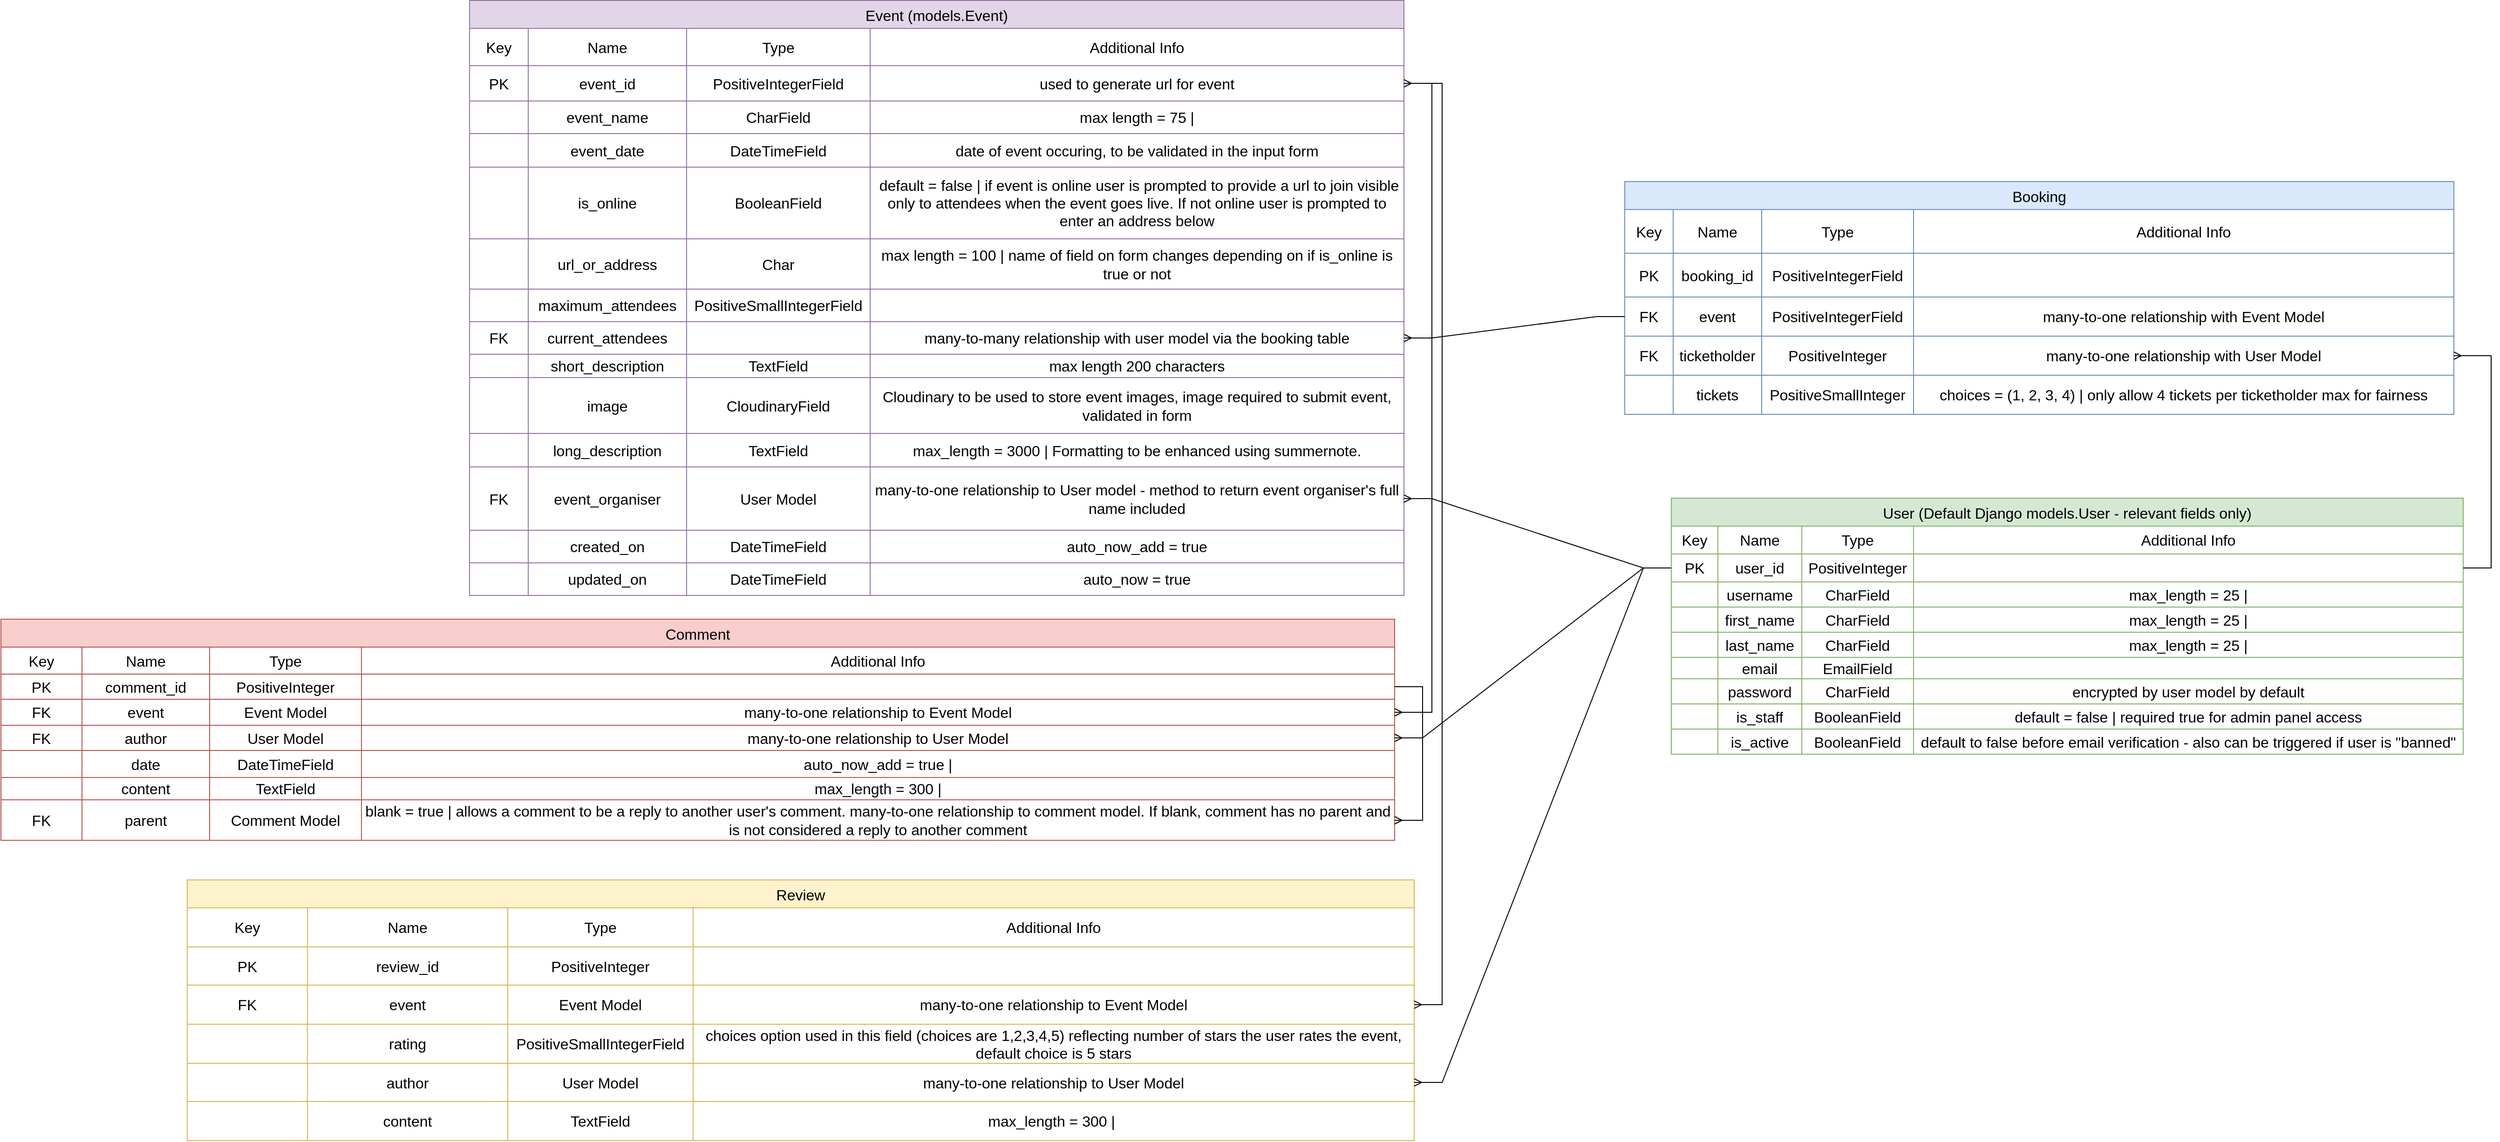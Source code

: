 <mxfile version="26.0.9">
  <diagram name="Page-1" id="bqfsbuydzAlktRlNHZDO">
    <mxGraphModel dx="2876" dy="2375" grid="1" gridSize="10" guides="1" tooltips="1" connect="1" arrows="1" fold="1" page="1" pageScale="1" pageWidth="827" pageHeight="1169" math="0" shadow="0">
      <root>
        <mxCell id="0" />
        <mxCell id="1" parent="0" />
        <mxCell id="w2JHaz7uP7hH5NqDD6UE-1" value="User (Default Django models.User - relevant fields only)" style="shape=table;startSize=30;container=1;collapsible=0;childLayout=tableLayout;strokeColor=#82b366;fontSize=16;fillColor=#d5e8d4;" parent="1" vertex="1">
          <mxGeometry x="1180" y="340" width="850" height="275" as="geometry" />
        </mxCell>
        <mxCell id="w2JHaz7uP7hH5NqDD6UE-2" value="" style="shape=tableRow;horizontal=0;startSize=0;swimlaneHead=0;swimlaneBody=0;strokeColor=inherit;top=0;left=0;bottom=0;right=0;collapsible=0;dropTarget=0;fillColor=none;points=[[0,0.5],[1,0.5]];portConstraint=eastwest;fontSize=16;" parent="w2JHaz7uP7hH5NqDD6UE-1" vertex="1">
          <mxGeometry y="30" width="850" height="30" as="geometry" />
        </mxCell>
        <mxCell id="w2JHaz7uP7hH5NqDD6UE-3" value="Key" style="shape=partialRectangle;html=1;whiteSpace=wrap;connectable=0;strokeColor=inherit;overflow=hidden;fillColor=none;top=0;left=0;bottom=0;right=0;pointerEvents=1;fontSize=16;" parent="w2JHaz7uP7hH5NqDD6UE-2" vertex="1">
          <mxGeometry width="50" height="30" as="geometry">
            <mxRectangle width="50" height="30" as="alternateBounds" />
          </mxGeometry>
        </mxCell>
        <mxCell id="w2JHaz7uP7hH5NqDD6UE-4" value="Name" style="shape=partialRectangle;html=1;whiteSpace=wrap;connectable=0;strokeColor=inherit;overflow=hidden;fillColor=none;top=0;left=0;bottom=0;right=0;pointerEvents=1;fontSize=16;" parent="w2JHaz7uP7hH5NqDD6UE-2" vertex="1">
          <mxGeometry x="50" width="90" height="30" as="geometry">
            <mxRectangle width="90" height="30" as="alternateBounds" />
          </mxGeometry>
        </mxCell>
        <mxCell id="w2JHaz7uP7hH5NqDD6UE-5" value="Type" style="shape=partialRectangle;html=1;whiteSpace=wrap;connectable=0;strokeColor=inherit;overflow=hidden;fillColor=none;top=0;left=0;bottom=0;right=0;pointerEvents=1;fontSize=16;" parent="w2JHaz7uP7hH5NqDD6UE-2" vertex="1">
          <mxGeometry x="140" width="120" height="30" as="geometry">
            <mxRectangle width="120" height="30" as="alternateBounds" />
          </mxGeometry>
        </mxCell>
        <mxCell id="w2JHaz7uP7hH5NqDD6UE-14" value="Additional Info" style="shape=partialRectangle;html=1;whiteSpace=wrap;connectable=0;strokeColor=inherit;overflow=hidden;fillColor=none;top=0;left=0;bottom=0;right=0;pointerEvents=1;fontSize=16;" parent="w2JHaz7uP7hH5NqDD6UE-2" vertex="1">
          <mxGeometry x="260" width="590" height="30" as="geometry">
            <mxRectangle width="590" height="30" as="alternateBounds" />
          </mxGeometry>
        </mxCell>
        <mxCell id="w2JHaz7uP7hH5NqDD6UE-6" value="" style="shape=tableRow;horizontal=0;startSize=0;swimlaneHead=0;swimlaneBody=0;strokeColor=inherit;top=0;left=0;bottom=0;right=0;collapsible=0;dropTarget=0;fillColor=none;points=[[0,0.5],[1,0.5]];portConstraint=eastwest;fontSize=16;" parent="w2JHaz7uP7hH5NqDD6UE-1" vertex="1">
          <mxGeometry y="60" width="850" height="30" as="geometry" />
        </mxCell>
        <mxCell id="w2JHaz7uP7hH5NqDD6UE-7" value="PK" style="shape=partialRectangle;html=1;whiteSpace=wrap;connectable=0;strokeColor=inherit;overflow=hidden;fillColor=none;top=0;left=0;bottom=0;right=0;pointerEvents=1;fontSize=16;" parent="w2JHaz7uP7hH5NqDD6UE-6" vertex="1">
          <mxGeometry width="50" height="30" as="geometry">
            <mxRectangle width="50" height="30" as="alternateBounds" />
          </mxGeometry>
        </mxCell>
        <mxCell id="w2JHaz7uP7hH5NqDD6UE-8" value="user_id" style="shape=partialRectangle;html=1;whiteSpace=wrap;connectable=0;strokeColor=inherit;overflow=hidden;fillColor=none;top=0;left=0;bottom=0;right=0;pointerEvents=1;fontSize=16;" parent="w2JHaz7uP7hH5NqDD6UE-6" vertex="1">
          <mxGeometry x="50" width="90" height="30" as="geometry">
            <mxRectangle width="90" height="30" as="alternateBounds" />
          </mxGeometry>
        </mxCell>
        <mxCell id="w2JHaz7uP7hH5NqDD6UE-9" value="PositiveInteger" style="shape=partialRectangle;html=1;whiteSpace=wrap;connectable=0;strokeColor=inherit;overflow=hidden;fillColor=none;top=0;left=0;bottom=0;right=0;pointerEvents=1;fontSize=16;" parent="w2JHaz7uP7hH5NqDD6UE-6" vertex="1">
          <mxGeometry x="140" width="120" height="30" as="geometry">
            <mxRectangle width="120" height="30" as="alternateBounds" />
          </mxGeometry>
        </mxCell>
        <mxCell id="w2JHaz7uP7hH5NqDD6UE-15" style="shape=partialRectangle;html=1;whiteSpace=wrap;connectable=0;strokeColor=inherit;overflow=hidden;fillColor=none;top=0;left=0;bottom=0;right=0;pointerEvents=1;fontSize=16;" parent="w2JHaz7uP7hH5NqDD6UE-6" vertex="1">
          <mxGeometry x="260" width="590" height="30" as="geometry">
            <mxRectangle width="590" height="30" as="alternateBounds" />
          </mxGeometry>
        </mxCell>
        <mxCell id="w2JHaz7uP7hH5NqDD6UE-10" value="" style="shape=tableRow;horizontal=0;startSize=0;swimlaneHead=0;swimlaneBody=0;strokeColor=inherit;top=0;left=0;bottom=0;right=0;collapsible=0;dropTarget=0;fillColor=none;points=[[0,0.5],[1,0.5]];portConstraint=eastwest;fontSize=16;" parent="w2JHaz7uP7hH5NqDD6UE-1" vertex="1">
          <mxGeometry y="90" width="850" height="27" as="geometry" />
        </mxCell>
        <mxCell id="w2JHaz7uP7hH5NqDD6UE-11" value="" style="shape=partialRectangle;html=1;whiteSpace=wrap;connectable=0;strokeColor=inherit;overflow=hidden;fillColor=none;top=0;left=0;bottom=0;right=0;pointerEvents=1;fontSize=16;" parent="w2JHaz7uP7hH5NqDD6UE-10" vertex="1">
          <mxGeometry width="50" height="27" as="geometry">
            <mxRectangle width="50" height="27" as="alternateBounds" />
          </mxGeometry>
        </mxCell>
        <mxCell id="w2JHaz7uP7hH5NqDD6UE-12" value="username" style="shape=partialRectangle;html=1;whiteSpace=wrap;connectable=0;strokeColor=inherit;overflow=hidden;fillColor=none;top=0;left=0;bottom=0;right=0;pointerEvents=1;fontSize=16;" parent="w2JHaz7uP7hH5NqDD6UE-10" vertex="1">
          <mxGeometry x="50" width="90" height="27" as="geometry">
            <mxRectangle width="90" height="27" as="alternateBounds" />
          </mxGeometry>
        </mxCell>
        <mxCell id="w2JHaz7uP7hH5NqDD6UE-13" value="CharField" style="shape=partialRectangle;html=1;whiteSpace=wrap;connectable=0;strokeColor=inherit;overflow=hidden;fillColor=none;top=0;left=0;bottom=0;right=0;pointerEvents=1;fontSize=16;" parent="w2JHaz7uP7hH5NqDD6UE-10" vertex="1">
          <mxGeometry x="140" width="120" height="27" as="geometry">
            <mxRectangle width="120" height="27" as="alternateBounds" />
          </mxGeometry>
        </mxCell>
        <mxCell id="w2JHaz7uP7hH5NqDD6UE-16" value="max_length = 25 |" style="shape=partialRectangle;html=1;whiteSpace=wrap;connectable=0;strokeColor=inherit;overflow=hidden;fillColor=none;top=0;left=0;bottom=0;right=0;pointerEvents=1;fontSize=16;" parent="w2JHaz7uP7hH5NqDD6UE-10" vertex="1">
          <mxGeometry x="260" width="590" height="27" as="geometry">
            <mxRectangle width="590" height="27" as="alternateBounds" />
          </mxGeometry>
        </mxCell>
        <mxCell id="Cl67ufv3YWj9aHkImX3T-1" style="shape=tableRow;horizontal=0;startSize=0;swimlaneHead=0;swimlaneBody=0;strokeColor=inherit;top=0;left=0;bottom=0;right=0;collapsible=0;dropTarget=0;fillColor=none;points=[[0,0.5],[1,0.5]];portConstraint=eastwest;fontSize=16;" parent="w2JHaz7uP7hH5NqDD6UE-1" vertex="1">
          <mxGeometry y="117" width="850" height="27" as="geometry" />
        </mxCell>
        <mxCell id="Cl67ufv3YWj9aHkImX3T-2" style="shape=partialRectangle;html=1;whiteSpace=wrap;connectable=0;strokeColor=inherit;overflow=hidden;fillColor=none;top=0;left=0;bottom=0;right=0;pointerEvents=1;fontSize=16;" parent="Cl67ufv3YWj9aHkImX3T-1" vertex="1">
          <mxGeometry width="50" height="27" as="geometry">
            <mxRectangle width="50" height="27" as="alternateBounds" />
          </mxGeometry>
        </mxCell>
        <mxCell id="Cl67ufv3YWj9aHkImX3T-3" value="first_name" style="shape=partialRectangle;html=1;whiteSpace=wrap;connectable=0;strokeColor=inherit;overflow=hidden;fillColor=none;top=0;left=0;bottom=0;right=0;pointerEvents=1;fontSize=16;" parent="Cl67ufv3YWj9aHkImX3T-1" vertex="1">
          <mxGeometry x="50" width="90" height="27" as="geometry">
            <mxRectangle width="90" height="27" as="alternateBounds" />
          </mxGeometry>
        </mxCell>
        <mxCell id="Cl67ufv3YWj9aHkImX3T-4" value="CharField" style="shape=partialRectangle;html=1;whiteSpace=wrap;connectable=0;strokeColor=inherit;overflow=hidden;fillColor=none;top=0;left=0;bottom=0;right=0;pointerEvents=1;fontSize=16;" parent="Cl67ufv3YWj9aHkImX3T-1" vertex="1">
          <mxGeometry x="140" width="120" height="27" as="geometry">
            <mxRectangle width="120" height="27" as="alternateBounds" />
          </mxGeometry>
        </mxCell>
        <mxCell id="Cl67ufv3YWj9aHkImX3T-5" value="max_length = 25 |" style="shape=partialRectangle;html=1;whiteSpace=wrap;connectable=0;strokeColor=inherit;overflow=hidden;fillColor=none;top=0;left=0;bottom=0;right=0;pointerEvents=1;fontSize=16;" parent="Cl67ufv3YWj9aHkImX3T-1" vertex="1">
          <mxGeometry x="260" width="590" height="27" as="geometry">
            <mxRectangle width="590" height="27" as="alternateBounds" />
          </mxGeometry>
        </mxCell>
        <mxCell id="Cl67ufv3YWj9aHkImX3T-6" style="shape=tableRow;horizontal=0;startSize=0;swimlaneHead=0;swimlaneBody=0;strokeColor=inherit;top=0;left=0;bottom=0;right=0;collapsible=0;dropTarget=0;fillColor=none;points=[[0,0.5],[1,0.5]];portConstraint=eastwest;fontSize=16;" parent="w2JHaz7uP7hH5NqDD6UE-1" vertex="1">
          <mxGeometry y="144" width="850" height="27" as="geometry" />
        </mxCell>
        <mxCell id="Cl67ufv3YWj9aHkImX3T-7" style="shape=partialRectangle;html=1;whiteSpace=wrap;connectable=0;strokeColor=inherit;overflow=hidden;fillColor=none;top=0;left=0;bottom=0;right=0;pointerEvents=1;fontSize=16;" parent="Cl67ufv3YWj9aHkImX3T-6" vertex="1">
          <mxGeometry width="50" height="27" as="geometry">
            <mxRectangle width="50" height="27" as="alternateBounds" />
          </mxGeometry>
        </mxCell>
        <mxCell id="Cl67ufv3YWj9aHkImX3T-8" value="last_name" style="shape=partialRectangle;html=1;whiteSpace=wrap;connectable=0;strokeColor=inherit;overflow=hidden;fillColor=none;top=0;left=0;bottom=0;right=0;pointerEvents=1;fontSize=16;" parent="Cl67ufv3YWj9aHkImX3T-6" vertex="1">
          <mxGeometry x="50" width="90" height="27" as="geometry">
            <mxRectangle width="90" height="27" as="alternateBounds" />
          </mxGeometry>
        </mxCell>
        <mxCell id="Cl67ufv3YWj9aHkImX3T-9" value="CharField" style="shape=partialRectangle;html=1;whiteSpace=wrap;connectable=0;strokeColor=inherit;overflow=hidden;fillColor=none;top=0;left=0;bottom=0;right=0;pointerEvents=1;fontSize=16;" parent="Cl67ufv3YWj9aHkImX3T-6" vertex="1">
          <mxGeometry x="140" width="120" height="27" as="geometry">
            <mxRectangle width="120" height="27" as="alternateBounds" />
          </mxGeometry>
        </mxCell>
        <mxCell id="Cl67ufv3YWj9aHkImX3T-10" value="max_length = 25 |" style="shape=partialRectangle;html=1;whiteSpace=wrap;connectable=0;strokeColor=inherit;overflow=hidden;fillColor=none;top=0;left=0;bottom=0;right=0;pointerEvents=1;fontSize=16;" parent="Cl67ufv3YWj9aHkImX3T-6" vertex="1">
          <mxGeometry x="260" width="590" height="27" as="geometry">
            <mxRectangle width="590" height="27" as="alternateBounds" />
          </mxGeometry>
        </mxCell>
        <mxCell id="w2JHaz7uP7hH5NqDD6UE-70" style="shape=tableRow;horizontal=0;startSize=0;swimlaneHead=0;swimlaneBody=0;strokeColor=inherit;top=0;left=0;bottom=0;right=0;collapsible=0;dropTarget=0;fillColor=none;points=[[0,0.5],[1,0.5]];portConstraint=eastwest;fontSize=16;" parent="w2JHaz7uP7hH5NqDD6UE-1" vertex="1">
          <mxGeometry y="171" width="850" height="23" as="geometry" />
        </mxCell>
        <mxCell id="w2JHaz7uP7hH5NqDD6UE-71" style="shape=partialRectangle;html=1;whiteSpace=wrap;connectable=0;strokeColor=inherit;overflow=hidden;fillColor=none;top=0;left=0;bottom=0;right=0;pointerEvents=1;fontSize=16;" parent="w2JHaz7uP7hH5NqDD6UE-70" vertex="1">
          <mxGeometry width="50" height="23" as="geometry">
            <mxRectangle width="50" height="23" as="alternateBounds" />
          </mxGeometry>
        </mxCell>
        <mxCell id="w2JHaz7uP7hH5NqDD6UE-72" value="email" style="shape=partialRectangle;html=1;whiteSpace=wrap;connectable=0;strokeColor=inherit;overflow=hidden;fillColor=none;top=0;left=0;bottom=0;right=0;pointerEvents=1;fontSize=16;" parent="w2JHaz7uP7hH5NqDD6UE-70" vertex="1">
          <mxGeometry x="50" width="90" height="23" as="geometry">
            <mxRectangle width="90" height="23" as="alternateBounds" />
          </mxGeometry>
        </mxCell>
        <mxCell id="w2JHaz7uP7hH5NqDD6UE-73" value="EmailField" style="shape=partialRectangle;html=1;whiteSpace=wrap;connectable=0;strokeColor=inherit;overflow=hidden;fillColor=none;top=0;left=0;bottom=0;right=0;pointerEvents=1;fontSize=16;" parent="w2JHaz7uP7hH5NqDD6UE-70" vertex="1">
          <mxGeometry x="140" width="120" height="23" as="geometry">
            <mxRectangle width="120" height="23" as="alternateBounds" />
          </mxGeometry>
        </mxCell>
        <mxCell id="w2JHaz7uP7hH5NqDD6UE-74" style="shape=partialRectangle;html=1;whiteSpace=wrap;connectable=0;strokeColor=inherit;overflow=hidden;fillColor=none;top=0;left=0;bottom=0;right=0;pointerEvents=1;fontSize=16;" parent="w2JHaz7uP7hH5NqDD6UE-70" vertex="1">
          <mxGeometry x="260" width="590" height="23" as="geometry">
            <mxRectangle width="590" height="23" as="alternateBounds" />
          </mxGeometry>
        </mxCell>
        <mxCell id="w2JHaz7uP7hH5NqDD6UE-75" style="shape=tableRow;horizontal=0;startSize=0;swimlaneHead=0;swimlaneBody=0;strokeColor=inherit;top=0;left=0;bottom=0;right=0;collapsible=0;dropTarget=0;fillColor=none;points=[[0,0.5],[1,0.5]];portConstraint=eastwest;fontSize=16;" parent="w2JHaz7uP7hH5NqDD6UE-1" vertex="1">
          <mxGeometry y="194" width="850" height="27" as="geometry" />
        </mxCell>
        <mxCell id="w2JHaz7uP7hH5NqDD6UE-76" style="shape=partialRectangle;html=1;whiteSpace=wrap;connectable=0;strokeColor=inherit;overflow=hidden;fillColor=none;top=0;left=0;bottom=0;right=0;pointerEvents=1;fontSize=16;" parent="w2JHaz7uP7hH5NqDD6UE-75" vertex="1">
          <mxGeometry width="50" height="27" as="geometry">
            <mxRectangle width="50" height="27" as="alternateBounds" />
          </mxGeometry>
        </mxCell>
        <mxCell id="w2JHaz7uP7hH5NqDD6UE-77" value="password" style="shape=partialRectangle;html=1;whiteSpace=wrap;connectable=0;strokeColor=inherit;overflow=hidden;fillColor=none;top=0;left=0;bottom=0;right=0;pointerEvents=1;fontSize=16;" parent="w2JHaz7uP7hH5NqDD6UE-75" vertex="1">
          <mxGeometry x="50" width="90" height="27" as="geometry">
            <mxRectangle width="90" height="27" as="alternateBounds" />
          </mxGeometry>
        </mxCell>
        <mxCell id="w2JHaz7uP7hH5NqDD6UE-78" value="CharField" style="shape=partialRectangle;html=1;whiteSpace=wrap;connectable=0;strokeColor=inherit;overflow=hidden;fillColor=none;top=0;left=0;bottom=0;right=0;pointerEvents=1;fontSize=16;" parent="w2JHaz7uP7hH5NqDD6UE-75" vertex="1">
          <mxGeometry x="140" width="120" height="27" as="geometry">
            <mxRectangle width="120" height="27" as="alternateBounds" />
          </mxGeometry>
        </mxCell>
        <mxCell id="w2JHaz7uP7hH5NqDD6UE-79" value="encrypted by user model by default" style="shape=partialRectangle;html=1;whiteSpace=wrap;connectable=0;strokeColor=inherit;overflow=hidden;fillColor=none;top=0;left=0;bottom=0;right=0;pointerEvents=1;fontSize=16;" parent="w2JHaz7uP7hH5NqDD6UE-75" vertex="1">
          <mxGeometry x="260" width="590" height="27" as="geometry">
            <mxRectangle width="590" height="27" as="alternateBounds" />
          </mxGeometry>
        </mxCell>
        <mxCell id="w2JHaz7uP7hH5NqDD6UE-80" style="shape=tableRow;horizontal=0;startSize=0;swimlaneHead=0;swimlaneBody=0;strokeColor=inherit;top=0;left=0;bottom=0;right=0;collapsible=0;dropTarget=0;fillColor=none;points=[[0,0.5],[1,0.5]];portConstraint=eastwest;fontSize=16;" parent="w2JHaz7uP7hH5NqDD6UE-1" vertex="1">
          <mxGeometry y="221" width="850" height="27" as="geometry" />
        </mxCell>
        <mxCell id="w2JHaz7uP7hH5NqDD6UE-81" style="shape=partialRectangle;html=1;whiteSpace=wrap;connectable=0;strokeColor=inherit;overflow=hidden;fillColor=none;top=0;left=0;bottom=0;right=0;pointerEvents=1;fontSize=16;" parent="w2JHaz7uP7hH5NqDD6UE-80" vertex="1">
          <mxGeometry width="50" height="27" as="geometry">
            <mxRectangle width="50" height="27" as="alternateBounds" />
          </mxGeometry>
        </mxCell>
        <mxCell id="w2JHaz7uP7hH5NqDD6UE-82" value="is_staff" style="shape=partialRectangle;html=1;whiteSpace=wrap;connectable=0;strokeColor=inherit;overflow=hidden;fillColor=none;top=0;left=0;bottom=0;right=0;pointerEvents=1;fontSize=16;" parent="w2JHaz7uP7hH5NqDD6UE-80" vertex="1">
          <mxGeometry x="50" width="90" height="27" as="geometry">
            <mxRectangle width="90" height="27" as="alternateBounds" />
          </mxGeometry>
        </mxCell>
        <mxCell id="w2JHaz7uP7hH5NqDD6UE-83" value="BooleanField" style="shape=partialRectangle;html=1;whiteSpace=wrap;connectable=0;strokeColor=inherit;overflow=hidden;fillColor=none;top=0;left=0;bottom=0;right=0;pointerEvents=1;fontSize=16;" parent="w2JHaz7uP7hH5NqDD6UE-80" vertex="1">
          <mxGeometry x="140" width="120" height="27" as="geometry">
            <mxRectangle width="120" height="27" as="alternateBounds" />
          </mxGeometry>
        </mxCell>
        <mxCell id="w2JHaz7uP7hH5NqDD6UE-84" value="default = false | required true for admin panel access" style="shape=partialRectangle;html=1;whiteSpace=wrap;connectable=0;strokeColor=inherit;overflow=hidden;fillColor=none;top=0;left=0;bottom=0;right=0;pointerEvents=1;fontSize=16;" parent="w2JHaz7uP7hH5NqDD6UE-80" vertex="1">
          <mxGeometry x="260" width="590" height="27" as="geometry">
            <mxRectangle width="590" height="27" as="alternateBounds" />
          </mxGeometry>
        </mxCell>
        <mxCell id="yGobTbZYCNl5wQGwiJMD-1" style="shape=tableRow;horizontal=0;startSize=0;swimlaneHead=0;swimlaneBody=0;strokeColor=inherit;top=0;left=0;bottom=0;right=0;collapsible=0;dropTarget=0;fillColor=none;points=[[0,0.5],[1,0.5]];portConstraint=eastwest;fontSize=16;" parent="w2JHaz7uP7hH5NqDD6UE-1" vertex="1">
          <mxGeometry y="248" width="850" height="27" as="geometry" />
        </mxCell>
        <mxCell id="yGobTbZYCNl5wQGwiJMD-2" style="shape=partialRectangle;html=1;whiteSpace=wrap;connectable=0;strokeColor=inherit;overflow=hidden;fillColor=none;top=0;left=0;bottom=0;right=0;pointerEvents=1;fontSize=16;" parent="yGobTbZYCNl5wQGwiJMD-1" vertex="1">
          <mxGeometry width="50" height="27" as="geometry">
            <mxRectangle width="50" height="27" as="alternateBounds" />
          </mxGeometry>
        </mxCell>
        <mxCell id="yGobTbZYCNl5wQGwiJMD-3" value="is_active" style="shape=partialRectangle;html=1;whiteSpace=wrap;connectable=0;strokeColor=inherit;overflow=hidden;fillColor=none;top=0;left=0;bottom=0;right=0;pointerEvents=1;fontSize=16;" parent="yGobTbZYCNl5wQGwiJMD-1" vertex="1">
          <mxGeometry x="50" width="90" height="27" as="geometry">
            <mxRectangle width="90" height="27" as="alternateBounds" />
          </mxGeometry>
        </mxCell>
        <mxCell id="yGobTbZYCNl5wQGwiJMD-4" value="BooleanField" style="shape=partialRectangle;html=1;whiteSpace=wrap;connectable=0;strokeColor=inherit;overflow=hidden;fillColor=none;top=0;left=0;bottom=0;right=0;pointerEvents=1;fontSize=16;" parent="yGobTbZYCNl5wQGwiJMD-1" vertex="1">
          <mxGeometry x="140" width="120" height="27" as="geometry">
            <mxRectangle width="120" height="27" as="alternateBounds" />
          </mxGeometry>
        </mxCell>
        <mxCell id="yGobTbZYCNl5wQGwiJMD-5" value="default to false before email verification - also can be triggered if user is &quot;banned&quot;" style="shape=partialRectangle;html=1;whiteSpace=wrap;connectable=0;strokeColor=inherit;overflow=hidden;fillColor=none;top=0;left=0;bottom=0;right=0;pointerEvents=1;fontSize=16;" parent="yGobTbZYCNl5wQGwiJMD-1" vertex="1">
          <mxGeometry x="260" width="590" height="27" as="geometry">
            <mxRectangle width="590" height="27" as="alternateBounds" />
          </mxGeometry>
        </mxCell>
        <mxCell id="w2JHaz7uP7hH5NqDD6UE-17" value="Event (models.Event)" style="shape=table;startSize=30;container=1;collapsible=0;childLayout=tableLayout;strokeColor=#9673a6;fontSize=16;fillColor=#e1d5e7;" parent="1" vertex="1">
          <mxGeometry x="-110" y="-194.5" width="1003" height="639" as="geometry" />
        </mxCell>
        <mxCell id="w2JHaz7uP7hH5NqDD6UE-18" value="" style="shape=tableRow;horizontal=0;startSize=0;swimlaneHead=0;swimlaneBody=0;strokeColor=inherit;top=0;left=0;bottom=0;right=0;collapsible=0;dropTarget=0;fillColor=none;points=[[0,0.5],[1,0.5]];portConstraint=eastwest;fontSize=16;" parent="w2JHaz7uP7hH5NqDD6UE-17" vertex="1">
          <mxGeometry y="30" width="1003" height="40" as="geometry" />
        </mxCell>
        <mxCell id="w2JHaz7uP7hH5NqDD6UE-19" value="Key" style="shape=partialRectangle;html=1;whiteSpace=wrap;connectable=0;strokeColor=inherit;overflow=hidden;fillColor=none;top=0;left=0;bottom=0;right=0;pointerEvents=1;fontSize=16;" parent="w2JHaz7uP7hH5NqDD6UE-18" vertex="1">
          <mxGeometry width="63" height="40" as="geometry">
            <mxRectangle width="63" height="40" as="alternateBounds" />
          </mxGeometry>
        </mxCell>
        <mxCell id="w2JHaz7uP7hH5NqDD6UE-20" value="Name" style="shape=partialRectangle;html=1;whiteSpace=wrap;connectable=0;strokeColor=inherit;overflow=hidden;fillColor=none;top=0;left=0;bottom=0;right=0;pointerEvents=1;fontSize=16;" parent="w2JHaz7uP7hH5NqDD6UE-18" vertex="1">
          <mxGeometry x="63" width="170" height="40" as="geometry">
            <mxRectangle width="170" height="40" as="alternateBounds" />
          </mxGeometry>
        </mxCell>
        <mxCell id="w2JHaz7uP7hH5NqDD6UE-21" value="Type" style="shape=partialRectangle;html=1;whiteSpace=wrap;connectable=0;strokeColor=inherit;overflow=hidden;fillColor=none;top=0;left=0;bottom=0;right=0;pointerEvents=1;fontSize=16;" parent="w2JHaz7uP7hH5NqDD6UE-18" vertex="1">
          <mxGeometry x="233" width="197" height="40" as="geometry">
            <mxRectangle width="197" height="40" as="alternateBounds" />
          </mxGeometry>
        </mxCell>
        <mxCell id="w2JHaz7uP7hH5NqDD6UE-22" value="Additional Info" style="shape=partialRectangle;html=1;whiteSpace=wrap;connectable=0;strokeColor=inherit;overflow=hidden;fillColor=none;top=0;left=0;bottom=0;right=0;pointerEvents=1;fontSize=16;" parent="w2JHaz7uP7hH5NqDD6UE-18" vertex="1">
          <mxGeometry x="430" width="573" height="40" as="geometry">
            <mxRectangle width="573" height="40" as="alternateBounds" />
          </mxGeometry>
        </mxCell>
        <mxCell id="w2JHaz7uP7hH5NqDD6UE-23" value="" style="shape=tableRow;horizontal=0;startSize=0;swimlaneHead=0;swimlaneBody=0;strokeColor=inherit;top=0;left=0;bottom=0;right=0;collapsible=0;dropTarget=0;fillColor=none;points=[[0,0.5],[1,0.5]];portConstraint=eastwest;fontSize=16;" parent="w2JHaz7uP7hH5NqDD6UE-17" vertex="1">
          <mxGeometry y="70" width="1003" height="38" as="geometry" />
        </mxCell>
        <mxCell id="w2JHaz7uP7hH5NqDD6UE-24" value="PK" style="shape=partialRectangle;html=1;whiteSpace=wrap;connectable=0;strokeColor=inherit;overflow=hidden;fillColor=none;top=0;left=0;bottom=0;right=0;pointerEvents=1;fontSize=16;" parent="w2JHaz7uP7hH5NqDD6UE-23" vertex="1">
          <mxGeometry width="63" height="38" as="geometry">
            <mxRectangle width="63" height="38" as="alternateBounds" />
          </mxGeometry>
        </mxCell>
        <mxCell id="w2JHaz7uP7hH5NqDD6UE-25" value="event_id" style="shape=partialRectangle;html=1;whiteSpace=wrap;connectable=0;strokeColor=inherit;overflow=hidden;fillColor=none;top=0;left=0;bottom=0;right=0;pointerEvents=1;fontSize=16;" parent="w2JHaz7uP7hH5NqDD6UE-23" vertex="1">
          <mxGeometry x="63" width="170" height="38" as="geometry">
            <mxRectangle width="170" height="38" as="alternateBounds" />
          </mxGeometry>
        </mxCell>
        <mxCell id="w2JHaz7uP7hH5NqDD6UE-26" value="PositiveIntegerField" style="shape=partialRectangle;html=1;whiteSpace=wrap;connectable=0;strokeColor=inherit;overflow=hidden;fillColor=none;top=0;left=0;bottom=0;right=0;pointerEvents=1;fontSize=16;" parent="w2JHaz7uP7hH5NqDD6UE-23" vertex="1">
          <mxGeometry x="233" width="197" height="38" as="geometry">
            <mxRectangle width="197" height="38" as="alternateBounds" />
          </mxGeometry>
        </mxCell>
        <mxCell id="w2JHaz7uP7hH5NqDD6UE-27" value="used to generate url for event" style="shape=partialRectangle;html=1;whiteSpace=wrap;connectable=0;strokeColor=inherit;overflow=hidden;fillColor=none;top=0;left=0;bottom=0;right=0;pointerEvents=1;fontSize=16;" parent="w2JHaz7uP7hH5NqDD6UE-23" vertex="1">
          <mxGeometry x="430" width="573" height="38" as="geometry">
            <mxRectangle width="573" height="38" as="alternateBounds" />
          </mxGeometry>
        </mxCell>
        <mxCell id="w2JHaz7uP7hH5NqDD6UE-28" value="" style="shape=tableRow;horizontal=0;startSize=0;swimlaneHead=0;swimlaneBody=0;strokeColor=inherit;top=0;left=0;bottom=0;right=0;collapsible=0;dropTarget=0;fillColor=none;points=[[0,0.5],[1,0.5]];portConstraint=eastwest;fontSize=16;" parent="w2JHaz7uP7hH5NqDD6UE-17" vertex="1">
          <mxGeometry y="108" width="1003" height="35" as="geometry" />
        </mxCell>
        <mxCell id="w2JHaz7uP7hH5NqDD6UE-29" value="" style="shape=partialRectangle;html=1;whiteSpace=wrap;connectable=0;strokeColor=inherit;overflow=hidden;fillColor=none;top=0;left=0;bottom=0;right=0;pointerEvents=1;fontSize=16;" parent="w2JHaz7uP7hH5NqDD6UE-28" vertex="1">
          <mxGeometry width="63" height="35" as="geometry">
            <mxRectangle width="63" height="35" as="alternateBounds" />
          </mxGeometry>
        </mxCell>
        <mxCell id="w2JHaz7uP7hH5NqDD6UE-30" value="event_name" style="shape=partialRectangle;html=1;whiteSpace=wrap;connectable=0;strokeColor=inherit;overflow=hidden;fillColor=none;top=0;left=0;bottom=0;right=0;pointerEvents=1;fontSize=16;" parent="w2JHaz7uP7hH5NqDD6UE-28" vertex="1">
          <mxGeometry x="63" width="170" height="35" as="geometry">
            <mxRectangle width="170" height="35" as="alternateBounds" />
          </mxGeometry>
        </mxCell>
        <mxCell id="w2JHaz7uP7hH5NqDD6UE-31" value="CharField" style="shape=partialRectangle;html=1;whiteSpace=wrap;connectable=0;strokeColor=inherit;overflow=hidden;fillColor=none;top=0;left=0;bottom=0;right=0;pointerEvents=1;fontSize=16;" parent="w2JHaz7uP7hH5NqDD6UE-28" vertex="1">
          <mxGeometry x="233" width="197" height="35" as="geometry">
            <mxRectangle width="197" height="35" as="alternateBounds" />
          </mxGeometry>
        </mxCell>
        <mxCell id="w2JHaz7uP7hH5NqDD6UE-32" value="max length = 75 |" style="shape=partialRectangle;html=1;whiteSpace=wrap;connectable=0;strokeColor=inherit;overflow=hidden;fillColor=none;top=0;left=0;bottom=0;right=0;pointerEvents=1;fontSize=16;" parent="w2JHaz7uP7hH5NqDD6UE-28" vertex="1">
          <mxGeometry x="430" width="573" height="35" as="geometry">
            <mxRectangle width="573" height="35" as="alternateBounds" />
          </mxGeometry>
        </mxCell>
        <mxCell id="w2JHaz7uP7hH5NqDD6UE-85" style="shape=tableRow;horizontal=0;startSize=0;swimlaneHead=0;swimlaneBody=0;strokeColor=inherit;top=0;left=0;bottom=0;right=0;collapsible=0;dropTarget=0;fillColor=none;points=[[0,0.5],[1,0.5]];portConstraint=eastwest;fontSize=16;" parent="w2JHaz7uP7hH5NqDD6UE-17" vertex="1">
          <mxGeometry y="143" width="1003" height="36" as="geometry" />
        </mxCell>
        <mxCell id="w2JHaz7uP7hH5NqDD6UE-86" style="shape=partialRectangle;html=1;whiteSpace=wrap;connectable=0;strokeColor=inherit;overflow=hidden;fillColor=none;top=0;left=0;bottom=0;right=0;pointerEvents=1;fontSize=16;" parent="w2JHaz7uP7hH5NqDD6UE-85" vertex="1">
          <mxGeometry width="63" height="36" as="geometry">
            <mxRectangle width="63" height="36" as="alternateBounds" />
          </mxGeometry>
        </mxCell>
        <mxCell id="w2JHaz7uP7hH5NqDD6UE-87" value="event_date" style="shape=partialRectangle;html=1;whiteSpace=wrap;connectable=0;strokeColor=inherit;overflow=hidden;fillColor=none;top=0;left=0;bottom=0;right=0;pointerEvents=1;fontSize=16;" parent="w2JHaz7uP7hH5NqDD6UE-85" vertex="1">
          <mxGeometry x="63" width="170" height="36" as="geometry">
            <mxRectangle width="170" height="36" as="alternateBounds" />
          </mxGeometry>
        </mxCell>
        <mxCell id="w2JHaz7uP7hH5NqDD6UE-88" value="DateTimeField" style="shape=partialRectangle;html=1;whiteSpace=wrap;connectable=0;strokeColor=inherit;overflow=hidden;fillColor=none;top=0;left=0;bottom=0;right=0;pointerEvents=1;fontSize=16;" parent="w2JHaz7uP7hH5NqDD6UE-85" vertex="1">
          <mxGeometry x="233" width="197" height="36" as="geometry">
            <mxRectangle width="197" height="36" as="alternateBounds" />
          </mxGeometry>
        </mxCell>
        <mxCell id="w2JHaz7uP7hH5NqDD6UE-89" value="date of event occuring, to be validated in the input form" style="shape=partialRectangle;html=1;whiteSpace=wrap;connectable=0;strokeColor=inherit;overflow=hidden;fillColor=none;top=0;left=0;bottom=0;right=0;pointerEvents=1;fontSize=16;" parent="w2JHaz7uP7hH5NqDD6UE-85" vertex="1">
          <mxGeometry x="430" width="573" height="36" as="geometry">
            <mxRectangle width="573" height="36" as="alternateBounds" />
          </mxGeometry>
        </mxCell>
        <mxCell id="Jhk2qc18iemRGYJZ5KQD-61" style="shape=tableRow;horizontal=0;startSize=0;swimlaneHead=0;swimlaneBody=0;strokeColor=inherit;top=0;left=0;bottom=0;right=0;collapsible=0;dropTarget=0;fillColor=none;points=[[0,0.5],[1,0.5]];portConstraint=eastwest;fontSize=16;" parent="w2JHaz7uP7hH5NqDD6UE-17" vertex="1">
          <mxGeometry y="179" width="1003" height="77" as="geometry" />
        </mxCell>
        <mxCell id="Jhk2qc18iemRGYJZ5KQD-62" style="shape=partialRectangle;html=1;whiteSpace=wrap;connectable=0;strokeColor=inherit;overflow=hidden;fillColor=none;top=0;left=0;bottom=0;right=0;pointerEvents=1;fontSize=16;" parent="Jhk2qc18iemRGYJZ5KQD-61" vertex="1">
          <mxGeometry width="63" height="77" as="geometry">
            <mxRectangle width="63" height="77" as="alternateBounds" />
          </mxGeometry>
        </mxCell>
        <mxCell id="Jhk2qc18iemRGYJZ5KQD-63" value="is_online" style="shape=partialRectangle;html=1;whiteSpace=wrap;connectable=0;strokeColor=inherit;overflow=hidden;fillColor=none;top=0;left=0;bottom=0;right=0;pointerEvents=1;fontSize=16;" parent="Jhk2qc18iemRGYJZ5KQD-61" vertex="1">
          <mxGeometry x="63" width="170" height="77" as="geometry">
            <mxRectangle width="170" height="77" as="alternateBounds" />
          </mxGeometry>
        </mxCell>
        <mxCell id="Jhk2qc18iemRGYJZ5KQD-64" value="BooleanField" style="shape=partialRectangle;html=1;whiteSpace=wrap;connectable=0;strokeColor=inherit;overflow=hidden;fillColor=none;top=0;left=0;bottom=0;right=0;pointerEvents=1;fontSize=16;" parent="Jhk2qc18iemRGYJZ5KQD-61" vertex="1">
          <mxGeometry x="233" width="197" height="77" as="geometry">
            <mxRectangle width="197" height="77" as="alternateBounds" />
          </mxGeometry>
        </mxCell>
        <mxCell id="Jhk2qc18iemRGYJZ5KQD-65" value="&amp;nbsp;default = false | if event is online user is prompted to provide a url to join visible only to attendees when the event goes live. If not online user is prompted to enter an address below" style="shape=partialRectangle;html=1;whiteSpace=wrap;connectable=0;strokeColor=inherit;overflow=hidden;fillColor=none;top=0;left=0;bottom=0;right=0;pointerEvents=1;fontSize=16;" parent="Jhk2qc18iemRGYJZ5KQD-61" vertex="1">
          <mxGeometry x="430" width="573" height="77" as="geometry">
            <mxRectangle width="573" height="77" as="alternateBounds" />
          </mxGeometry>
        </mxCell>
        <mxCell id="w2JHaz7uP7hH5NqDD6UE-90" style="shape=tableRow;horizontal=0;startSize=0;swimlaneHead=0;swimlaneBody=0;strokeColor=inherit;top=0;left=0;bottom=0;right=0;collapsible=0;dropTarget=0;fillColor=none;points=[[0,0.5],[1,0.5]];portConstraint=eastwest;fontSize=16;" parent="w2JHaz7uP7hH5NqDD6UE-17" vertex="1">
          <mxGeometry y="256" width="1003" height="54" as="geometry" />
        </mxCell>
        <mxCell id="w2JHaz7uP7hH5NqDD6UE-91" style="shape=partialRectangle;html=1;whiteSpace=wrap;connectable=0;strokeColor=inherit;overflow=hidden;fillColor=none;top=0;left=0;bottom=0;right=0;pointerEvents=1;fontSize=16;" parent="w2JHaz7uP7hH5NqDD6UE-90" vertex="1">
          <mxGeometry width="63" height="54" as="geometry">
            <mxRectangle width="63" height="54" as="alternateBounds" />
          </mxGeometry>
        </mxCell>
        <mxCell id="w2JHaz7uP7hH5NqDD6UE-92" value="url_or_address" style="shape=partialRectangle;html=1;whiteSpace=wrap;connectable=0;strokeColor=inherit;overflow=hidden;fillColor=none;top=0;left=0;bottom=0;right=0;pointerEvents=1;fontSize=16;" parent="w2JHaz7uP7hH5NqDD6UE-90" vertex="1">
          <mxGeometry x="63" width="170" height="54" as="geometry">
            <mxRectangle width="170" height="54" as="alternateBounds" />
          </mxGeometry>
        </mxCell>
        <mxCell id="w2JHaz7uP7hH5NqDD6UE-93" value="Char" style="shape=partialRectangle;html=1;whiteSpace=wrap;connectable=0;strokeColor=inherit;overflow=hidden;fillColor=none;top=0;left=0;bottom=0;right=0;pointerEvents=1;fontSize=16;" parent="w2JHaz7uP7hH5NqDD6UE-90" vertex="1">
          <mxGeometry x="233" width="197" height="54" as="geometry">
            <mxRectangle width="197" height="54" as="alternateBounds" />
          </mxGeometry>
        </mxCell>
        <mxCell id="w2JHaz7uP7hH5NqDD6UE-94" value="max length = 100 | name of field on form changes depending on if is_online is true or not" style="shape=partialRectangle;html=1;whiteSpace=wrap;connectable=0;strokeColor=inherit;overflow=hidden;fillColor=none;top=0;left=0;bottom=0;right=0;pointerEvents=1;fontSize=16;" parent="w2JHaz7uP7hH5NqDD6UE-90" vertex="1">
          <mxGeometry x="430" width="573" height="54" as="geometry">
            <mxRectangle width="573" height="54" as="alternateBounds" />
          </mxGeometry>
        </mxCell>
        <mxCell id="w2JHaz7uP7hH5NqDD6UE-95" style="shape=tableRow;horizontal=0;startSize=0;swimlaneHead=0;swimlaneBody=0;strokeColor=inherit;top=0;left=0;bottom=0;right=0;collapsible=0;dropTarget=0;fillColor=none;points=[[0,0.5],[1,0.5]];portConstraint=eastwest;fontSize=16;" parent="w2JHaz7uP7hH5NqDD6UE-17" vertex="1">
          <mxGeometry y="310" width="1003" height="35" as="geometry" />
        </mxCell>
        <mxCell id="w2JHaz7uP7hH5NqDD6UE-96" style="shape=partialRectangle;html=1;whiteSpace=wrap;connectable=0;strokeColor=inherit;overflow=hidden;fillColor=none;top=0;left=0;bottom=0;right=0;pointerEvents=1;fontSize=16;" parent="w2JHaz7uP7hH5NqDD6UE-95" vertex="1">
          <mxGeometry width="63" height="35" as="geometry">
            <mxRectangle width="63" height="35" as="alternateBounds" />
          </mxGeometry>
        </mxCell>
        <mxCell id="w2JHaz7uP7hH5NqDD6UE-97" value="maximum_attendees" style="shape=partialRectangle;html=1;whiteSpace=wrap;connectable=0;strokeColor=inherit;overflow=hidden;fillColor=none;top=0;left=0;bottom=0;right=0;pointerEvents=1;fontSize=16;" parent="w2JHaz7uP7hH5NqDD6UE-95" vertex="1">
          <mxGeometry x="63" width="170" height="35" as="geometry">
            <mxRectangle width="170" height="35" as="alternateBounds" />
          </mxGeometry>
        </mxCell>
        <mxCell id="w2JHaz7uP7hH5NqDD6UE-98" value="PositiveSmallIntegerField" style="shape=partialRectangle;html=1;whiteSpace=wrap;connectable=0;strokeColor=inherit;overflow=hidden;fillColor=none;top=0;left=0;bottom=0;right=0;pointerEvents=1;fontSize=16;" parent="w2JHaz7uP7hH5NqDD6UE-95" vertex="1">
          <mxGeometry x="233" width="197" height="35" as="geometry">
            <mxRectangle width="197" height="35" as="alternateBounds" />
          </mxGeometry>
        </mxCell>
        <mxCell id="w2JHaz7uP7hH5NqDD6UE-99" style="shape=partialRectangle;html=1;whiteSpace=wrap;connectable=0;strokeColor=inherit;overflow=hidden;fillColor=none;top=0;left=0;bottom=0;right=0;pointerEvents=1;fontSize=16;" parent="w2JHaz7uP7hH5NqDD6UE-95" vertex="1">
          <mxGeometry x="430" width="573" height="35" as="geometry">
            <mxRectangle width="573" height="35" as="alternateBounds" />
          </mxGeometry>
        </mxCell>
        <mxCell id="oC64nerQ9CRqtGgoc1SY-16" style="shape=tableRow;horizontal=0;startSize=0;swimlaneHead=0;swimlaneBody=0;strokeColor=inherit;top=0;left=0;bottom=0;right=0;collapsible=0;dropTarget=0;fillColor=none;points=[[0,0.5],[1,0.5]];portConstraint=eastwest;fontSize=16;" vertex="1" parent="w2JHaz7uP7hH5NqDD6UE-17">
          <mxGeometry y="345" width="1003" height="35" as="geometry" />
        </mxCell>
        <mxCell id="oC64nerQ9CRqtGgoc1SY-17" value="FK" style="shape=partialRectangle;html=1;whiteSpace=wrap;connectable=0;strokeColor=inherit;overflow=hidden;fillColor=none;top=0;left=0;bottom=0;right=0;pointerEvents=1;fontSize=16;" vertex="1" parent="oC64nerQ9CRqtGgoc1SY-16">
          <mxGeometry width="63" height="35" as="geometry">
            <mxRectangle width="63" height="35" as="alternateBounds" />
          </mxGeometry>
        </mxCell>
        <mxCell id="oC64nerQ9CRqtGgoc1SY-18" value="current_attendees" style="shape=partialRectangle;html=1;whiteSpace=wrap;connectable=0;strokeColor=inherit;overflow=hidden;fillColor=none;top=0;left=0;bottom=0;right=0;pointerEvents=1;fontSize=16;" vertex="1" parent="oC64nerQ9CRqtGgoc1SY-16">
          <mxGeometry x="63" width="170" height="35" as="geometry">
            <mxRectangle width="170" height="35" as="alternateBounds" />
          </mxGeometry>
        </mxCell>
        <mxCell id="oC64nerQ9CRqtGgoc1SY-19" style="shape=partialRectangle;html=1;whiteSpace=wrap;connectable=0;strokeColor=inherit;overflow=hidden;fillColor=none;top=0;left=0;bottom=0;right=0;pointerEvents=1;fontSize=16;" vertex="1" parent="oC64nerQ9CRqtGgoc1SY-16">
          <mxGeometry x="233" width="197" height="35" as="geometry">
            <mxRectangle width="197" height="35" as="alternateBounds" />
          </mxGeometry>
        </mxCell>
        <mxCell id="oC64nerQ9CRqtGgoc1SY-20" value="many-to-many relationship with user model via the booking table" style="shape=partialRectangle;html=1;whiteSpace=wrap;connectable=0;strokeColor=inherit;overflow=hidden;fillColor=none;top=0;left=0;bottom=0;right=0;pointerEvents=1;fontSize=16;" vertex="1" parent="oC64nerQ9CRqtGgoc1SY-16">
          <mxGeometry x="430" width="573" height="35" as="geometry">
            <mxRectangle width="573" height="35" as="alternateBounds" />
          </mxGeometry>
        </mxCell>
        <mxCell id="w2JHaz7uP7hH5NqDD6UE-100" style="shape=tableRow;horizontal=0;startSize=0;swimlaneHead=0;swimlaneBody=0;strokeColor=inherit;top=0;left=0;bottom=0;right=0;collapsible=0;dropTarget=0;fillColor=none;points=[[0,0.5],[1,0.5]];portConstraint=eastwest;fontSize=16;" parent="w2JHaz7uP7hH5NqDD6UE-17" vertex="1">
          <mxGeometry y="380" width="1003" height="25" as="geometry" />
        </mxCell>
        <mxCell id="w2JHaz7uP7hH5NqDD6UE-101" style="shape=partialRectangle;html=1;whiteSpace=wrap;connectable=0;strokeColor=inherit;overflow=hidden;fillColor=none;top=0;left=0;bottom=0;right=0;pointerEvents=1;fontSize=16;" parent="w2JHaz7uP7hH5NqDD6UE-100" vertex="1">
          <mxGeometry width="63" height="25" as="geometry">
            <mxRectangle width="63" height="25" as="alternateBounds" />
          </mxGeometry>
        </mxCell>
        <mxCell id="w2JHaz7uP7hH5NqDD6UE-102" value="short_description" style="shape=partialRectangle;html=1;whiteSpace=wrap;connectable=0;strokeColor=inherit;overflow=hidden;fillColor=none;top=0;left=0;bottom=0;right=0;pointerEvents=1;fontSize=16;" parent="w2JHaz7uP7hH5NqDD6UE-100" vertex="1">
          <mxGeometry x="63" width="170" height="25" as="geometry">
            <mxRectangle width="170" height="25" as="alternateBounds" />
          </mxGeometry>
        </mxCell>
        <mxCell id="w2JHaz7uP7hH5NqDD6UE-103" value="TextField" style="shape=partialRectangle;html=1;whiteSpace=wrap;connectable=0;strokeColor=inherit;overflow=hidden;fillColor=none;top=0;left=0;bottom=0;right=0;pointerEvents=1;fontSize=16;" parent="w2JHaz7uP7hH5NqDD6UE-100" vertex="1">
          <mxGeometry x="233" width="197" height="25" as="geometry">
            <mxRectangle width="197" height="25" as="alternateBounds" />
          </mxGeometry>
        </mxCell>
        <mxCell id="w2JHaz7uP7hH5NqDD6UE-104" value="max length 200 characters" style="shape=partialRectangle;html=1;whiteSpace=wrap;connectable=0;strokeColor=inherit;overflow=hidden;fillColor=none;top=0;left=0;bottom=0;right=0;pointerEvents=1;fontSize=16;" parent="w2JHaz7uP7hH5NqDD6UE-100" vertex="1">
          <mxGeometry x="430" width="573" height="25" as="geometry">
            <mxRectangle width="573" height="25" as="alternateBounds" />
          </mxGeometry>
        </mxCell>
        <mxCell id="w2JHaz7uP7hH5NqDD6UE-105" style="shape=tableRow;horizontal=0;startSize=0;swimlaneHead=0;swimlaneBody=0;strokeColor=inherit;top=0;left=0;bottom=0;right=0;collapsible=0;dropTarget=0;fillColor=none;points=[[0,0.5],[1,0.5]];portConstraint=eastwest;fontSize=16;" parent="w2JHaz7uP7hH5NqDD6UE-17" vertex="1">
          <mxGeometry y="405" width="1003" height="60" as="geometry" />
        </mxCell>
        <mxCell id="w2JHaz7uP7hH5NqDD6UE-106" style="shape=partialRectangle;html=1;whiteSpace=wrap;connectable=0;strokeColor=inherit;overflow=hidden;fillColor=none;top=0;left=0;bottom=0;right=0;pointerEvents=1;fontSize=16;" parent="w2JHaz7uP7hH5NqDD6UE-105" vertex="1">
          <mxGeometry width="63" height="60" as="geometry">
            <mxRectangle width="63" height="60" as="alternateBounds" />
          </mxGeometry>
        </mxCell>
        <mxCell id="w2JHaz7uP7hH5NqDD6UE-107" value="image" style="shape=partialRectangle;html=1;whiteSpace=wrap;connectable=0;strokeColor=inherit;overflow=hidden;fillColor=none;top=0;left=0;bottom=0;right=0;pointerEvents=1;fontSize=16;" parent="w2JHaz7uP7hH5NqDD6UE-105" vertex="1">
          <mxGeometry x="63" width="170" height="60" as="geometry">
            <mxRectangle width="170" height="60" as="alternateBounds" />
          </mxGeometry>
        </mxCell>
        <mxCell id="w2JHaz7uP7hH5NqDD6UE-108" value="CloudinaryField" style="shape=partialRectangle;html=1;whiteSpace=wrap;connectable=0;strokeColor=inherit;overflow=hidden;fillColor=none;top=0;left=0;bottom=0;right=0;pointerEvents=1;fontSize=16;" parent="w2JHaz7uP7hH5NqDD6UE-105" vertex="1">
          <mxGeometry x="233" width="197" height="60" as="geometry">
            <mxRectangle width="197" height="60" as="alternateBounds" />
          </mxGeometry>
        </mxCell>
        <mxCell id="w2JHaz7uP7hH5NqDD6UE-109" value="Cloudinary to be used to store event images, image required to submit event, validated in form" style="shape=partialRectangle;html=1;whiteSpace=wrap;connectable=0;strokeColor=inherit;overflow=hidden;fillColor=none;top=0;left=0;bottom=0;right=0;pointerEvents=1;fontSize=16;" parent="w2JHaz7uP7hH5NqDD6UE-105" vertex="1">
          <mxGeometry x="430" width="573" height="60" as="geometry">
            <mxRectangle width="573" height="60" as="alternateBounds" />
          </mxGeometry>
        </mxCell>
        <mxCell id="w2JHaz7uP7hH5NqDD6UE-111" style="shape=tableRow;horizontal=0;startSize=0;swimlaneHead=0;swimlaneBody=0;strokeColor=inherit;top=0;left=0;bottom=0;right=0;collapsible=0;dropTarget=0;fillColor=none;points=[[0,0.5],[1,0.5]];portConstraint=eastwest;fontSize=16;" parent="w2JHaz7uP7hH5NqDD6UE-17" vertex="1">
          <mxGeometry y="465" width="1003" height="36" as="geometry" />
        </mxCell>
        <mxCell id="w2JHaz7uP7hH5NqDD6UE-112" style="shape=partialRectangle;html=1;whiteSpace=wrap;connectable=0;strokeColor=inherit;overflow=hidden;fillColor=none;top=0;left=0;bottom=0;right=0;pointerEvents=1;fontSize=16;" parent="w2JHaz7uP7hH5NqDD6UE-111" vertex="1">
          <mxGeometry width="63" height="36" as="geometry">
            <mxRectangle width="63" height="36" as="alternateBounds" />
          </mxGeometry>
        </mxCell>
        <mxCell id="w2JHaz7uP7hH5NqDD6UE-113" value="long_description" style="shape=partialRectangle;html=1;whiteSpace=wrap;connectable=0;strokeColor=inherit;overflow=hidden;fillColor=none;top=0;left=0;bottom=0;right=0;pointerEvents=1;fontSize=16;" parent="w2JHaz7uP7hH5NqDD6UE-111" vertex="1">
          <mxGeometry x="63" width="170" height="36" as="geometry">
            <mxRectangle width="170" height="36" as="alternateBounds" />
          </mxGeometry>
        </mxCell>
        <mxCell id="w2JHaz7uP7hH5NqDD6UE-114" value="TextField" style="shape=partialRectangle;html=1;whiteSpace=wrap;connectable=0;strokeColor=inherit;overflow=hidden;fillColor=none;top=0;left=0;bottom=0;right=0;pointerEvents=1;fontSize=16;" parent="w2JHaz7uP7hH5NqDD6UE-111" vertex="1">
          <mxGeometry x="233" width="197" height="36" as="geometry">
            <mxRectangle width="197" height="36" as="alternateBounds" />
          </mxGeometry>
        </mxCell>
        <mxCell id="w2JHaz7uP7hH5NqDD6UE-115" value="max_length = 3000 | Formatting to be enhanced using summernote." style="shape=partialRectangle;html=1;whiteSpace=wrap;connectable=0;strokeColor=inherit;overflow=hidden;fillColor=none;top=0;left=0;bottom=0;right=0;pointerEvents=1;fontSize=16;" parent="w2JHaz7uP7hH5NqDD6UE-111" vertex="1">
          <mxGeometry x="430" width="573" height="36" as="geometry">
            <mxRectangle width="573" height="36" as="alternateBounds" />
          </mxGeometry>
        </mxCell>
        <mxCell id="w2JHaz7uP7hH5NqDD6UE-121" style="shape=tableRow;horizontal=0;startSize=0;swimlaneHead=0;swimlaneBody=0;strokeColor=inherit;top=0;left=0;bottom=0;right=0;collapsible=0;dropTarget=0;fillColor=none;points=[[0,0.5],[1,0.5]];portConstraint=eastwest;fontSize=16;" parent="w2JHaz7uP7hH5NqDD6UE-17" vertex="1">
          <mxGeometry y="501" width="1003" height="68" as="geometry" />
        </mxCell>
        <mxCell id="w2JHaz7uP7hH5NqDD6UE-122" value="FK" style="shape=partialRectangle;html=1;whiteSpace=wrap;connectable=0;strokeColor=inherit;overflow=hidden;fillColor=none;top=0;left=0;bottom=0;right=0;pointerEvents=1;fontSize=16;" parent="w2JHaz7uP7hH5NqDD6UE-121" vertex="1">
          <mxGeometry width="63" height="68" as="geometry">
            <mxRectangle width="63" height="68" as="alternateBounds" />
          </mxGeometry>
        </mxCell>
        <mxCell id="w2JHaz7uP7hH5NqDD6UE-123" value="event_organiser" style="shape=partialRectangle;html=1;whiteSpace=wrap;connectable=0;strokeColor=inherit;overflow=hidden;fillColor=none;top=0;left=0;bottom=0;right=0;pointerEvents=1;fontSize=16;" parent="w2JHaz7uP7hH5NqDD6UE-121" vertex="1">
          <mxGeometry x="63" width="170" height="68" as="geometry">
            <mxRectangle width="170" height="68" as="alternateBounds" />
          </mxGeometry>
        </mxCell>
        <mxCell id="w2JHaz7uP7hH5NqDD6UE-124" value="User Model" style="shape=partialRectangle;html=1;whiteSpace=wrap;connectable=0;strokeColor=inherit;overflow=hidden;fillColor=none;top=0;left=0;bottom=0;right=0;pointerEvents=1;fontSize=16;" parent="w2JHaz7uP7hH5NqDD6UE-121" vertex="1">
          <mxGeometry x="233" width="197" height="68" as="geometry">
            <mxRectangle width="197" height="68" as="alternateBounds" />
          </mxGeometry>
        </mxCell>
        <mxCell id="w2JHaz7uP7hH5NqDD6UE-125" value="many-to-one relationship to User model - method to return event organiser&#39;s full name included" style="shape=partialRectangle;html=1;whiteSpace=wrap;connectable=0;strokeColor=inherit;overflow=hidden;fillColor=none;top=0;left=0;bottom=0;right=0;pointerEvents=1;fontSize=16;" parent="w2JHaz7uP7hH5NqDD6UE-121" vertex="1">
          <mxGeometry x="430" width="573" height="68" as="geometry">
            <mxRectangle width="573" height="68" as="alternateBounds" />
          </mxGeometry>
        </mxCell>
        <mxCell id="w2JHaz7uP7hH5NqDD6UE-126" style="shape=tableRow;horizontal=0;startSize=0;swimlaneHead=0;swimlaneBody=0;strokeColor=inherit;top=0;left=0;bottom=0;right=0;collapsible=0;dropTarget=0;fillColor=none;points=[[0,0.5],[1,0.5]];portConstraint=eastwest;fontSize=16;" parent="w2JHaz7uP7hH5NqDD6UE-17" vertex="1">
          <mxGeometry y="569" width="1003" height="35" as="geometry" />
        </mxCell>
        <mxCell id="w2JHaz7uP7hH5NqDD6UE-127" value="" style="shape=partialRectangle;html=1;whiteSpace=wrap;connectable=0;strokeColor=inherit;overflow=hidden;fillColor=none;top=0;left=0;bottom=0;right=0;pointerEvents=1;fontSize=16;" parent="w2JHaz7uP7hH5NqDD6UE-126" vertex="1">
          <mxGeometry width="63" height="35" as="geometry">
            <mxRectangle width="63" height="35" as="alternateBounds" />
          </mxGeometry>
        </mxCell>
        <mxCell id="w2JHaz7uP7hH5NqDD6UE-128" value="created_on" style="shape=partialRectangle;html=1;whiteSpace=wrap;connectable=0;strokeColor=inherit;overflow=hidden;fillColor=none;top=0;left=0;bottom=0;right=0;pointerEvents=1;fontSize=16;" parent="w2JHaz7uP7hH5NqDD6UE-126" vertex="1">
          <mxGeometry x="63" width="170" height="35" as="geometry">
            <mxRectangle width="170" height="35" as="alternateBounds" />
          </mxGeometry>
        </mxCell>
        <mxCell id="w2JHaz7uP7hH5NqDD6UE-129" value="DateTimeField" style="shape=partialRectangle;html=1;whiteSpace=wrap;connectable=0;strokeColor=inherit;overflow=hidden;fillColor=none;top=0;left=0;bottom=0;right=0;pointerEvents=1;fontSize=16;" parent="w2JHaz7uP7hH5NqDD6UE-126" vertex="1">
          <mxGeometry x="233" width="197" height="35" as="geometry">
            <mxRectangle width="197" height="35" as="alternateBounds" />
          </mxGeometry>
        </mxCell>
        <mxCell id="w2JHaz7uP7hH5NqDD6UE-130" value="auto_now_add = true" style="shape=partialRectangle;html=1;whiteSpace=wrap;connectable=0;strokeColor=inherit;overflow=hidden;fillColor=none;top=0;left=0;bottom=0;right=0;pointerEvents=1;fontSize=16;" parent="w2JHaz7uP7hH5NqDD6UE-126" vertex="1">
          <mxGeometry x="430" width="573" height="35" as="geometry">
            <mxRectangle width="573" height="35" as="alternateBounds" />
          </mxGeometry>
        </mxCell>
        <mxCell id="yGobTbZYCNl5wQGwiJMD-6" style="shape=tableRow;horizontal=0;startSize=0;swimlaneHead=0;swimlaneBody=0;strokeColor=inherit;top=0;left=0;bottom=0;right=0;collapsible=0;dropTarget=0;fillColor=none;points=[[0,0.5],[1,0.5]];portConstraint=eastwest;fontSize=16;" parent="w2JHaz7uP7hH5NqDD6UE-17" vertex="1">
          <mxGeometry y="604" width="1003" height="35" as="geometry" />
        </mxCell>
        <mxCell id="yGobTbZYCNl5wQGwiJMD-7" style="shape=partialRectangle;html=1;whiteSpace=wrap;connectable=0;strokeColor=inherit;overflow=hidden;fillColor=none;top=0;left=0;bottom=0;right=0;pointerEvents=1;fontSize=16;" parent="yGobTbZYCNl5wQGwiJMD-6" vertex="1">
          <mxGeometry width="63" height="35" as="geometry">
            <mxRectangle width="63" height="35" as="alternateBounds" />
          </mxGeometry>
        </mxCell>
        <mxCell id="yGobTbZYCNl5wQGwiJMD-8" value="updated_on" style="shape=partialRectangle;html=1;whiteSpace=wrap;connectable=0;strokeColor=inherit;overflow=hidden;fillColor=none;top=0;left=0;bottom=0;right=0;pointerEvents=1;fontSize=16;" parent="yGobTbZYCNl5wQGwiJMD-6" vertex="1">
          <mxGeometry x="63" width="170" height="35" as="geometry">
            <mxRectangle width="170" height="35" as="alternateBounds" />
          </mxGeometry>
        </mxCell>
        <mxCell id="yGobTbZYCNl5wQGwiJMD-9" value="DateTimeField" style="shape=partialRectangle;html=1;whiteSpace=wrap;connectable=0;strokeColor=inherit;overflow=hidden;fillColor=none;top=0;left=0;bottom=0;right=0;pointerEvents=1;fontSize=16;" parent="yGobTbZYCNl5wQGwiJMD-6" vertex="1">
          <mxGeometry x="233" width="197" height="35" as="geometry">
            <mxRectangle width="197" height="35" as="alternateBounds" />
          </mxGeometry>
        </mxCell>
        <mxCell id="yGobTbZYCNl5wQGwiJMD-10" value="auto_now = true" style="shape=partialRectangle;html=1;whiteSpace=wrap;connectable=0;strokeColor=inherit;overflow=hidden;fillColor=none;top=0;left=0;bottom=0;right=0;pointerEvents=1;fontSize=16;" parent="yGobTbZYCNl5wQGwiJMD-6" vertex="1">
          <mxGeometry x="430" width="573" height="35" as="geometry">
            <mxRectangle width="573" height="35" as="alternateBounds" />
          </mxGeometry>
        </mxCell>
        <mxCell id="w2JHaz7uP7hH5NqDD6UE-110" style="edgeStyle=orthogonalEdgeStyle;rounded=0;orthogonalLoop=1;jettySize=auto;html=1;exitX=1;exitY=0.5;exitDx=0;exitDy=0;" parent="w2JHaz7uP7hH5NqDD6UE-17" source="w2JHaz7uP7hH5NqDD6UE-85" target="w2JHaz7uP7hH5NqDD6UE-85" edge="1">
          <mxGeometry relative="1" as="geometry" />
        </mxCell>
        <mxCell id="w2JHaz7uP7hH5NqDD6UE-33" value="Comment" style="shape=table;startSize=30;container=1;collapsible=0;childLayout=tableLayout;strokeColor=#b85450;fontSize=16;fillColor=#f8cecc;" parent="1" vertex="1">
          <mxGeometry x="-613" y="470" width="1496" height="237.5" as="geometry" />
        </mxCell>
        <mxCell id="w2JHaz7uP7hH5NqDD6UE-34" value="" style="shape=tableRow;horizontal=0;startSize=0;swimlaneHead=0;swimlaneBody=0;strokeColor=inherit;top=0;left=0;bottom=0;right=0;collapsible=0;dropTarget=0;fillColor=none;points=[[0,0.5],[1,0.5]];portConstraint=eastwest;fontSize=16;" parent="w2JHaz7uP7hH5NqDD6UE-33" vertex="1">
          <mxGeometry y="30" width="1496" height="29" as="geometry" />
        </mxCell>
        <mxCell id="w2JHaz7uP7hH5NqDD6UE-35" value="Key" style="shape=partialRectangle;html=1;whiteSpace=wrap;connectable=0;strokeColor=inherit;overflow=hidden;fillColor=none;top=0;left=0;bottom=0;right=0;pointerEvents=1;fontSize=16;" parent="w2JHaz7uP7hH5NqDD6UE-34" vertex="1">
          <mxGeometry width="87" height="29" as="geometry">
            <mxRectangle width="87" height="29" as="alternateBounds" />
          </mxGeometry>
        </mxCell>
        <mxCell id="w2JHaz7uP7hH5NqDD6UE-36" value="Name" style="shape=partialRectangle;html=1;whiteSpace=wrap;connectable=0;strokeColor=inherit;overflow=hidden;fillColor=none;top=0;left=0;bottom=0;right=0;pointerEvents=1;fontSize=16;" parent="w2JHaz7uP7hH5NqDD6UE-34" vertex="1">
          <mxGeometry x="87" width="137" height="29" as="geometry">
            <mxRectangle width="137" height="29" as="alternateBounds" />
          </mxGeometry>
        </mxCell>
        <mxCell id="w2JHaz7uP7hH5NqDD6UE-37" value="Type" style="shape=partialRectangle;html=1;whiteSpace=wrap;connectable=0;strokeColor=inherit;overflow=hidden;fillColor=none;top=0;left=0;bottom=0;right=0;pointerEvents=1;fontSize=16;" parent="w2JHaz7uP7hH5NqDD6UE-34" vertex="1">
          <mxGeometry x="224" width="163" height="29" as="geometry">
            <mxRectangle width="163" height="29" as="alternateBounds" />
          </mxGeometry>
        </mxCell>
        <mxCell id="w2JHaz7uP7hH5NqDD6UE-38" value="Additional Info" style="shape=partialRectangle;html=1;whiteSpace=wrap;connectable=0;strokeColor=inherit;overflow=hidden;fillColor=none;top=0;left=0;bottom=0;right=0;pointerEvents=1;fontSize=16;" parent="w2JHaz7uP7hH5NqDD6UE-34" vertex="1">
          <mxGeometry x="387" width="1109" height="29" as="geometry">
            <mxRectangle width="1109" height="29" as="alternateBounds" />
          </mxGeometry>
        </mxCell>
        <mxCell id="w2JHaz7uP7hH5NqDD6UE-39" value="" style="shape=tableRow;horizontal=0;startSize=0;swimlaneHead=0;swimlaneBody=0;strokeColor=inherit;top=0;left=0;bottom=0;right=0;collapsible=0;dropTarget=0;fillColor=none;points=[[0,0.5],[1,0.5]];portConstraint=eastwest;fontSize=16;" parent="w2JHaz7uP7hH5NqDD6UE-33" vertex="1">
          <mxGeometry y="59" width="1496" height="27" as="geometry" />
        </mxCell>
        <mxCell id="w2JHaz7uP7hH5NqDD6UE-40" value="PK" style="shape=partialRectangle;html=1;whiteSpace=wrap;connectable=0;strokeColor=inherit;overflow=hidden;fillColor=none;top=0;left=0;bottom=0;right=0;pointerEvents=1;fontSize=16;" parent="w2JHaz7uP7hH5NqDD6UE-39" vertex="1">
          <mxGeometry width="87" height="27" as="geometry">
            <mxRectangle width="87" height="27" as="alternateBounds" />
          </mxGeometry>
        </mxCell>
        <mxCell id="w2JHaz7uP7hH5NqDD6UE-41" value="comment_id" style="shape=partialRectangle;html=1;whiteSpace=wrap;connectable=0;strokeColor=inherit;overflow=hidden;fillColor=none;top=0;left=0;bottom=0;right=0;pointerEvents=1;fontSize=16;" parent="w2JHaz7uP7hH5NqDD6UE-39" vertex="1">
          <mxGeometry x="87" width="137" height="27" as="geometry">
            <mxRectangle width="137" height="27" as="alternateBounds" />
          </mxGeometry>
        </mxCell>
        <mxCell id="w2JHaz7uP7hH5NqDD6UE-42" value="PositiveInteger" style="shape=partialRectangle;html=1;whiteSpace=wrap;connectable=0;strokeColor=inherit;overflow=hidden;fillColor=none;top=0;left=0;bottom=0;right=0;pointerEvents=1;fontSize=16;" parent="w2JHaz7uP7hH5NqDD6UE-39" vertex="1">
          <mxGeometry x="224" width="163" height="27" as="geometry">
            <mxRectangle width="163" height="27" as="alternateBounds" />
          </mxGeometry>
        </mxCell>
        <mxCell id="w2JHaz7uP7hH5NqDD6UE-43" style="shape=partialRectangle;html=1;whiteSpace=wrap;connectable=0;strokeColor=inherit;overflow=hidden;fillColor=none;top=0;left=0;bottom=0;right=0;pointerEvents=1;fontSize=16;" parent="w2JHaz7uP7hH5NqDD6UE-39" vertex="1">
          <mxGeometry x="387" width="1109" height="27" as="geometry">
            <mxRectangle width="1109" height="27" as="alternateBounds" />
          </mxGeometry>
        </mxCell>
        <mxCell id="w2JHaz7uP7hH5NqDD6UE-44" value="" style="shape=tableRow;horizontal=0;startSize=0;swimlaneHead=0;swimlaneBody=0;strokeColor=inherit;top=0;left=0;bottom=0;right=0;collapsible=0;dropTarget=0;fillColor=none;points=[[0,0.5],[1,0.5]];portConstraint=eastwest;fontSize=16;" parent="w2JHaz7uP7hH5NqDD6UE-33" vertex="1">
          <mxGeometry y="86" width="1496" height="28" as="geometry" />
        </mxCell>
        <mxCell id="w2JHaz7uP7hH5NqDD6UE-45" value="FK" style="shape=partialRectangle;html=1;whiteSpace=wrap;connectable=0;strokeColor=inherit;overflow=hidden;fillColor=none;top=0;left=0;bottom=0;right=0;pointerEvents=1;fontSize=16;" parent="w2JHaz7uP7hH5NqDD6UE-44" vertex="1">
          <mxGeometry width="87" height="28" as="geometry">
            <mxRectangle width="87" height="28" as="alternateBounds" />
          </mxGeometry>
        </mxCell>
        <mxCell id="w2JHaz7uP7hH5NqDD6UE-46" value="event" style="shape=partialRectangle;html=1;whiteSpace=wrap;connectable=0;strokeColor=inherit;overflow=hidden;fillColor=none;top=0;left=0;bottom=0;right=0;pointerEvents=1;fontSize=16;" parent="w2JHaz7uP7hH5NqDD6UE-44" vertex="1">
          <mxGeometry x="87" width="137" height="28" as="geometry">
            <mxRectangle width="137" height="28" as="alternateBounds" />
          </mxGeometry>
        </mxCell>
        <mxCell id="w2JHaz7uP7hH5NqDD6UE-47" value="Event Model" style="shape=partialRectangle;html=1;whiteSpace=wrap;connectable=0;strokeColor=inherit;overflow=hidden;fillColor=none;top=0;left=0;bottom=0;right=0;pointerEvents=1;fontSize=16;" parent="w2JHaz7uP7hH5NqDD6UE-44" vertex="1">
          <mxGeometry x="224" width="163" height="28" as="geometry">
            <mxRectangle width="163" height="28" as="alternateBounds" />
          </mxGeometry>
        </mxCell>
        <mxCell id="w2JHaz7uP7hH5NqDD6UE-48" value="many-to-one relationship to Event Model" style="shape=partialRectangle;html=1;whiteSpace=wrap;connectable=0;strokeColor=inherit;overflow=hidden;fillColor=none;top=0;left=0;bottom=0;right=0;pointerEvents=1;fontSize=16;" parent="w2JHaz7uP7hH5NqDD6UE-44" vertex="1">
          <mxGeometry x="387" width="1109" height="28" as="geometry">
            <mxRectangle width="1109" height="28" as="alternateBounds" />
          </mxGeometry>
        </mxCell>
        <mxCell id="w2JHaz7uP7hH5NqDD6UE-131" style="shape=tableRow;horizontal=0;startSize=0;swimlaneHead=0;swimlaneBody=0;strokeColor=inherit;top=0;left=0;bottom=0;right=0;collapsible=0;dropTarget=0;fillColor=none;points=[[0,0.5],[1,0.5]];portConstraint=eastwest;fontSize=16;" parent="w2JHaz7uP7hH5NqDD6UE-33" vertex="1">
          <mxGeometry y="114" width="1496" height="27" as="geometry" />
        </mxCell>
        <mxCell id="w2JHaz7uP7hH5NqDD6UE-132" value="FK" style="shape=partialRectangle;html=1;whiteSpace=wrap;connectable=0;strokeColor=inherit;overflow=hidden;fillColor=none;top=0;left=0;bottom=0;right=0;pointerEvents=1;fontSize=16;" parent="w2JHaz7uP7hH5NqDD6UE-131" vertex="1">
          <mxGeometry width="87" height="27" as="geometry">
            <mxRectangle width="87" height="27" as="alternateBounds" />
          </mxGeometry>
        </mxCell>
        <mxCell id="w2JHaz7uP7hH5NqDD6UE-133" value="author" style="shape=partialRectangle;html=1;whiteSpace=wrap;connectable=0;strokeColor=inherit;overflow=hidden;fillColor=none;top=0;left=0;bottom=0;right=0;pointerEvents=1;fontSize=16;" parent="w2JHaz7uP7hH5NqDD6UE-131" vertex="1">
          <mxGeometry x="87" width="137" height="27" as="geometry">
            <mxRectangle width="137" height="27" as="alternateBounds" />
          </mxGeometry>
        </mxCell>
        <mxCell id="w2JHaz7uP7hH5NqDD6UE-134" value="User Model" style="shape=partialRectangle;html=1;whiteSpace=wrap;connectable=0;strokeColor=inherit;overflow=hidden;fillColor=none;top=0;left=0;bottom=0;right=0;pointerEvents=1;fontSize=16;" parent="w2JHaz7uP7hH5NqDD6UE-131" vertex="1">
          <mxGeometry x="224" width="163" height="27" as="geometry">
            <mxRectangle width="163" height="27" as="alternateBounds" />
          </mxGeometry>
        </mxCell>
        <mxCell id="w2JHaz7uP7hH5NqDD6UE-135" value="many-to-one relationship to User Model" style="shape=partialRectangle;html=1;whiteSpace=wrap;connectable=0;strokeColor=inherit;overflow=hidden;fillColor=none;top=0;left=0;bottom=0;right=0;pointerEvents=1;fontSize=16;" parent="w2JHaz7uP7hH5NqDD6UE-131" vertex="1">
          <mxGeometry x="387" width="1109" height="27" as="geometry">
            <mxRectangle width="1109" height="27" as="alternateBounds" />
          </mxGeometry>
        </mxCell>
        <mxCell id="w2JHaz7uP7hH5NqDD6UE-136" style="shape=tableRow;horizontal=0;startSize=0;swimlaneHead=0;swimlaneBody=0;strokeColor=inherit;top=0;left=0;bottom=0;right=0;collapsible=0;dropTarget=0;fillColor=none;points=[[0,0.5],[1,0.5]];portConstraint=eastwest;fontSize=16;" parent="w2JHaz7uP7hH5NqDD6UE-33" vertex="1">
          <mxGeometry y="141" width="1496" height="29" as="geometry" />
        </mxCell>
        <mxCell id="w2JHaz7uP7hH5NqDD6UE-137" style="shape=partialRectangle;html=1;whiteSpace=wrap;connectable=0;strokeColor=inherit;overflow=hidden;fillColor=none;top=0;left=0;bottom=0;right=0;pointerEvents=1;fontSize=16;" parent="w2JHaz7uP7hH5NqDD6UE-136" vertex="1">
          <mxGeometry width="87" height="29" as="geometry">
            <mxRectangle width="87" height="29" as="alternateBounds" />
          </mxGeometry>
        </mxCell>
        <mxCell id="w2JHaz7uP7hH5NqDD6UE-138" value="date" style="shape=partialRectangle;html=1;whiteSpace=wrap;connectable=0;strokeColor=inherit;overflow=hidden;fillColor=none;top=0;left=0;bottom=0;right=0;pointerEvents=1;fontSize=16;" parent="w2JHaz7uP7hH5NqDD6UE-136" vertex="1">
          <mxGeometry x="87" width="137" height="29" as="geometry">
            <mxRectangle width="137" height="29" as="alternateBounds" />
          </mxGeometry>
        </mxCell>
        <mxCell id="w2JHaz7uP7hH5NqDD6UE-139" value="DateTimeField" style="shape=partialRectangle;html=1;whiteSpace=wrap;connectable=0;strokeColor=inherit;overflow=hidden;fillColor=none;top=0;left=0;bottom=0;right=0;pointerEvents=1;fontSize=16;" parent="w2JHaz7uP7hH5NqDD6UE-136" vertex="1">
          <mxGeometry x="224" width="163" height="29" as="geometry">
            <mxRectangle width="163" height="29" as="alternateBounds" />
          </mxGeometry>
        </mxCell>
        <mxCell id="w2JHaz7uP7hH5NqDD6UE-140" value="auto_now_add = true |" style="shape=partialRectangle;html=1;whiteSpace=wrap;connectable=0;strokeColor=inherit;overflow=hidden;fillColor=none;top=0;left=0;bottom=0;right=0;pointerEvents=1;fontSize=16;" parent="w2JHaz7uP7hH5NqDD6UE-136" vertex="1">
          <mxGeometry x="387" width="1109" height="29" as="geometry">
            <mxRectangle width="1109" height="29" as="alternateBounds" />
          </mxGeometry>
        </mxCell>
        <mxCell id="w2JHaz7uP7hH5NqDD6UE-141" style="shape=tableRow;horizontal=0;startSize=0;swimlaneHead=0;swimlaneBody=0;strokeColor=inherit;top=0;left=0;bottom=0;right=0;collapsible=0;dropTarget=0;fillColor=none;points=[[0,0.5],[1,0.5]];portConstraint=eastwest;fontSize=16;" parent="w2JHaz7uP7hH5NqDD6UE-33" vertex="1">
          <mxGeometry y="170" width="1496" height="24" as="geometry" />
        </mxCell>
        <mxCell id="w2JHaz7uP7hH5NqDD6UE-142" style="shape=partialRectangle;html=1;whiteSpace=wrap;connectable=0;strokeColor=inherit;overflow=hidden;fillColor=none;top=0;left=0;bottom=0;right=0;pointerEvents=1;fontSize=16;" parent="w2JHaz7uP7hH5NqDD6UE-141" vertex="1">
          <mxGeometry width="87" height="24" as="geometry">
            <mxRectangle width="87" height="24" as="alternateBounds" />
          </mxGeometry>
        </mxCell>
        <mxCell id="w2JHaz7uP7hH5NqDD6UE-143" value="content" style="shape=partialRectangle;html=1;whiteSpace=wrap;connectable=0;strokeColor=inherit;overflow=hidden;fillColor=none;top=0;left=0;bottom=0;right=0;pointerEvents=1;fontSize=16;" parent="w2JHaz7uP7hH5NqDD6UE-141" vertex="1">
          <mxGeometry x="87" width="137" height="24" as="geometry">
            <mxRectangle width="137" height="24" as="alternateBounds" />
          </mxGeometry>
        </mxCell>
        <mxCell id="w2JHaz7uP7hH5NqDD6UE-144" value="TextField" style="shape=partialRectangle;html=1;whiteSpace=wrap;connectable=0;strokeColor=inherit;overflow=hidden;fillColor=none;top=0;left=0;bottom=0;right=0;pointerEvents=1;fontSize=16;" parent="w2JHaz7uP7hH5NqDD6UE-141" vertex="1">
          <mxGeometry x="224" width="163" height="24" as="geometry">
            <mxRectangle width="163" height="24" as="alternateBounds" />
          </mxGeometry>
        </mxCell>
        <mxCell id="w2JHaz7uP7hH5NqDD6UE-145" value="max_length = 300 |" style="shape=partialRectangle;html=1;whiteSpace=wrap;connectable=0;strokeColor=inherit;overflow=hidden;fillColor=none;top=0;left=0;bottom=0;right=0;pointerEvents=1;fontSize=16;" parent="w2JHaz7uP7hH5NqDD6UE-141" vertex="1">
          <mxGeometry x="387" width="1109" height="24" as="geometry">
            <mxRectangle width="1109" height="24" as="alternateBounds" />
          </mxGeometry>
        </mxCell>
        <mxCell id="w2JHaz7uP7hH5NqDD6UE-146" style="shape=tableRow;horizontal=0;startSize=0;swimlaneHead=0;swimlaneBody=0;strokeColor=inherit;top=0;left=0;bottom=0;right=0;collapsible=0;dropTarget=0;fillColor=none;points=[[0,0.5],[1,0.5]];portConstraint=eastwest;fontSize=16;" parent="w2JHaz7uP7hH5NqDD6UE-33" vertex="1">
          <mxGeometry y="194" width="1496" height="44" as="geometry" />
        </mxCell>
        <mxCell id="w2JHaz7uP7hH5NqDD6UE-147" value="FK" style="shape=partialRectangle;html=1;whiteSpace=wrap;connectable=0;strokeColor=inherit;overflow=hidden;fillColor=none;top=0;left=0;bottom=0;right=0;pointerEvents=1;fontSize=16;" parent="w2JHaz7uP7hH5NqDD6UE-146" vertex="1">
          <mxGeometry width="87" height="44" as="geometry">
            <mxRectangle width="87" height="44" as="alternateBounds" />
          </mxGeometry>
        </mxCell>
        <mxCell id="w2JHaz7uP7hH5NqDD6UE-148" value="parent" style="shape=partialRectangle;html=1;whiteSpace=wrap;connectable=0;strokeColor=inherit;overflow=hidden;fillColor=none;top=0;left=0;bottom=0;right=0;pointerEvents=1;fontSize=16;" parent="w2JHaz7uP7hH5NqDD6UE-146" vertex="1">
          <mxGeometry x="87" width="137" height="44" as="geometry">
            <mxRectangle width="137" height="44" as="alternateBounds" />
          </mxGeometry>
        </mxCell>
        <mxCell id="w2JHaz7uP7hH5NqDD6UE-149" value="Comment Model" style="shape=partialRectangle;html=1;whiteSpace=wrap;connectable=0;strokeColor=inherit;overflow=hidden;fillColor=none;top=0;left=0;bottom=0;right=0;pointerEvents=1;fontSize=16;" parent="w2JHaz7uP7hH5NqDD6UE-146" vertex="1">
          <mxGeometry x="224" width="163" height="44" as="geometry">
            <mxRectangle width="163" height="44" as="alternateBounds" />
          </mxGeometry>
        </mxCell>
        <mxCell id="w2JHaz7uP7hH5NqDD6UE-150" value="blank = true | allows a comment to be a reply to another user&#39;s comment. many-to-one relationship to comment model. If blank, comment has no parent and is not considered a reply to another comment" style="shape=partialRectangle;html=1;whiteSpace=wrap;connectable=0;strokeColor=inherit;overflow=hidden;fillColor=none;top=0;left=0;bottom=0;right=0;pointerEvents=1;fontSize=16;" parent="w2JHaz7uP7hH5NqDD6UE-146" vertex="1">
          <mxGeometry x="387" width="1109" height="44" as="geometry">
            <mxRectangle width="1109" height="44" as="alternateBounds" />
          </mxGeometry>
        </mxCell>
        <mxCell id="oC64nerQ9CRqtGgoc1SY-27" value="" style="edgeStyle=entityRelationEdgeStyle;fontSize=12;html=1;endArrow=ERmany;rounded=0;" edge="1" parent="w2JHaz7uP7hH5NqDD6UE-33" source="w2JHaz7uP7hH5NqDD6UE-39" target="w2JHaz7uP7hH5NqDD6UE-146">
          <mxGeometry width="100" height="100" relative="1" as="geometry">
            <mxPoint x="1970" y="350" as="sourcePoint" />
            <mxPoint x="1693" y="290" as="targetPoint" />
          </mxGeometry>
        </mxCell>
        <mxCell id="w2JHaz7uP7hH5NqDD6UE-49" value="Review" style="shape=table;startSize=30;container=1;collapsible=0;childLayout=tableLayout;strokeColor=#d6b656;fontSize=16;fillColor=#fff2cc;" parent="1" vertex="1">
          <mxGeometry x="-413" y="750" width="1317" height="280" as="geometry" />
        </mxCell>
        <mxCell id="w2JHaz7uP7hH5NqDD6UE-50" value="" style="shape=tableRow;horizontal=0;startSize=0;swimlaneHead=0;swimlaneBody=0;strokeColor=inherit;top=0;left=0;bottom=0;right=0;collapsible=0;dropTarget=0;fillColor=none;points=[[0,0.5],[1,0.5]];portConstraint=eastwest;fontSize=16;" parent="w2JHaz7uP7hH5NqDD6UE-49" vertex="1">
          <mxGeometry y="30" width="1317" height="42" as="geometry" />
        </mxCell>
        <mxCell id="w2JHaz7uP7hH5NqDD6UE-51" value="Key" style="shape=partialRectangle;html=1;whiteSpace=wrap;connectable=0;strokeColor=inherit;overflow=hidden;fillColor=none;top=0;left=0;bottom=0;right=0;pointerEvents=1;fontSize=16;" parent="w2JHaz7uP7hH5NqDD6UE-50" vertex="1">
          <mxGeometry width="129" height="42" as="geometry">
            <mxRectangle width="129" height="42" as="alternateBounds" />
          </mxGeometry>
        </mxCell>
        <mxCell id="w2JHaz7uP7hH5NqDD6UE-52" value="Name" style="shape=partialRectangle;html=1;whiteSpace=wrap;connectable=0;strokeColor=inherit;overflow=hidden;fillColor=none;top=0;left=0;bottom=0;right=0;pointerEvents=1;fontSize=16;" parent="w2JHaz7uP7hH5NqDD6UE-50" vertex="1">
          <mxGeometry x="129" width="215" height="42" as="geometry">
            <mxRectangle width="215" height="42" as="alternateBounds" />
          </mxGeometry>
        </mxCell>
        <mxCell id="w2JHaz7uP7hH5NqDD6UE-53" value="Type" style="shape=partialRectangle;html=1;whiteSpace=wrap;connectable=0;strokeColor=inherit;overflow=hidden;fillColor=none;top=0;left=0;bottom=0;right=0;pointerEvents=1;fontSize=16;" parent="w2JHaz7uP7hH5NqDD6UE-50" vertex="1">
          <mxGeometry x="344" width="199" height="42" as="geometry">
            <mxRectangle width="199" height="42" as="alternateBounds" />
          </mxGeometry>
        </mxCell>
        <mxCell id="w2JHaz7uP7hH5NqDD6UE-54" value="Additional Info" style="shape=partialRectangle;html=1;whiteSpace=wrap;connectable=0;strokeColor=inherit;overflow=hidden;fillColor=none;top=0;left=0;bottom=0;right=0;pointerEvents=1;fontSize=16;" parent="w2JHaz7uP7hH5NqDD6UE-50" vertex="1">
          <mxGeometry x="543" width="774" height="42" as="geometry">
            <mxRectangle width="774" height="42" as="alternateBounds" />
          </mxGeometry>
        </mxCell>
        <mxCell id="w2JHaz7uP7hH5NqDD6UE-55" value="" style="shape=tableRow;horizontal=0;startSize=0;swimlaneHead=0;swimlaneBody=0;strokeColor=inherit;top=0;left=0;bottom=0;right=0;collapsible=0;dropTarget=0;fillColor=none;points=[[0,0.5],[1,0.5]];portConstraint=eastwest;fontSize=16;" parent="w2JHaz7uP7hH5NqDD6UE-49" vertex="1">
          <mxGeometry y="72" width="1317" height="41" as="geometry" />
        </mxCell>
        <mxCell id="w2JHaz7uP7hH5NqDD6UE-56" value="PK" style="shape=partialRectangle;html=1;whiteSpace=wrap;connectable=0;strokeColor=inherit;overflow=hidden;fillColor=none;top=0;left=0;bottom=0;right=0;pointerEvents=1;fontSize=16;" parent="w2JHaz7uP7hH5NqDD6UE-55" vertex="1">
          <mxGeometry width="129" height="41" as="geometry">
            <mxRectangle width="129" height="41" as="alternateBounds" />
          </mxGeometry>
        </mxCell>
        <mxCell id="w2JHaz7uP7hH5NqDD6UE-57" value="review_id" style="shape=partialRectangle;html=1;whiteSpace=wrap;connectable=0;strokeColor=inherit;overflow=hidden;fillColor=none;top=0;left=0;bottom=0;right=0;pointerEvents=1;fontSize=16;" parent="w2JHaz7uP7hH5NqDD6UE-55" vertex="1">
          <mxGeometry x="129" width="215" height="41" as="geometry">
            <mxRectangle width="215" height="41" as="alternateBounds" />
          </mxGeometry>
        </mxCell>
        <mxCell id="w2JHaz7uP7hH5NqDD6UE-58" value="PositiveInteger" style="shape=partialRectangle;html=1;whiteSpace=wrap;connectable=0;strokeColor=inherit;overflow=hidden;fillColor=none;top=0;left=0;bottom=0;right=0;pointerEvents=1;fontSize=16;" parent="w2JHaz7uP7hH5NqDD6UE-55" vertex="1">
          <mxGeometry x="344" width="199" height="41" as="geometry">
            <mxRectangle width="199" height="41" as="alternateBounds" />
          </mxGeometry>
        </mxCell>
        <mxCell id="w2JHaz7uP7hH5NqDD6UE-59" style="shape=partialRectangle;html=1;whiteSpace=wrap;connectable=0;strokeColor=inherit;overflow=hidden;fillColor=none;top=0;left=0;bottom=0;right=0;pointerEvents=1;fontSize=16;" parent="w2JHaz7uP7hH5NqDD6UE-55" vertex="1">
          <mxGeometry x="543" width="774" height="41" as="geometry">
            <mxRectangle width="774" height="41" as="alternateBounds" />
          </mxGeometry>
        </mxCell>
        <mxCell id="w2JHaz7uP7hH5NqDD6UE-60" value="" style="shape=tableRow;horizontal=0;startSize=0;swimlaneHead=0;swimlaneBody=0;strokeColor=inherit;top=0;left=0;bottom=0;right=0;collapsible=0;dropTarget=0;fillColor=none;points=[[0,0.5],[1,0.5]];portConstraint=eastwest;fontSize=16;" parent="w2JHaz7uP7hH5NqDD6UE-49" vertex="1">
          <mxGeometry y="113" width="1317" height="42" as="geometry" />
        </mxCell>
        <mxCell id="w2JHaz7uP7hH5NqDD6UE-61" value="FK" style="shape=partialRectangle;html=1;whiteSpace=wrap;connectable=0;strokeColor=inherit;overflow=hidden;fillColor=none;top=0;left=0;bottom=0;right=0;pointerEvents=1;fontSize=16;" parent="w2JHaz7uP7hH5NqDD6UE-60" vertex="1">
          <mxGeometry width="129" height="42" as="geometry">
            <mxRectangle width="129" height="42" as="alternateBounds" />
          </mxGeometry>
        </mxCell>
        <mxCell id="w2JHaz7uP7hH5NqDD6UE-62" value="event" style="shape=partialRectangle;html=1;whiteSpace=wrap;connectable=0;strokeColor=inherit;overflow=hidden;fillColor=none;top=0;left=0;bottom=0;right=0;pointerEvents=1;fontSize=16;" parent="w2JHaz7uP7hH5NqDD6UE-60" vertex="1">
          <mxGeometry x="129" width="215" height="42" as="geometry">
            <mxRectangle width="215" height="42" as="alternateBounds" />
          </mxGeometry>
        </mxCell>
        <mxCell id="w2JHaz7uP7hH5NqDD6UE-63" value="Event Model" style="shape=partialRectangle;html=1;whiteSpace=wrap;connectable=0;strokeColor=inherit;overflow=hidden;fillColor=none;top=0;left=0;bottom=0;right=0;pointerEvents=1;fontSize=16;" parent="w2JHaz7uP7hH5NqDD6UE-60" vertex="1">
          <mxGeometry x="344" width="199" height="42" as="geometry">
            <mxRectangle width="199" height="42" as="alternateBounds" />
          </mxGeometry>
        </mxCell>
        <mxCell id="w2JHaz7uP7hH5NqDD6UE-64" value="many-to-one relationship to Event Model" style="shape=partialRectangle;html=1;whiteSpace=wrap;connectable=0;strokeColor=inherit;overflow=hidden;fillColor=none;top=0;left=0;bottom=0;right=0;pointerEvents=1;fontSize=16;" parent="w2JHaz7uP7hH5NqDD6UE-60" vertex="1">
          <mxGeometry x="543" width="774" height="42" as="geometry">
            <mxRectangle width="774" height="42" as="alternateBounds" />
          </mxGeometry>
        </mxCell>
        <mxCell id="w2JHaz7uP7hH5NqDD6UE-151" style="shape=tableRow;horizontal=0;startSize=0;swimlaneHead=0;swimlaneBody=0;strokeColor=inherit;top=0;left=0;bottom=0;right=0;collapsible=0;dropTarget=0;fillColor=none;points=[[0,0.5],[1,0.5]];portConstraint=eastwest;fontSize=16;" parent="w2JHaz7uP7hH5NqDD6UE-49" vertex="1">
          <mxGeometry y="155" width="1317" height="42" as="geometry" />
        </mxCell>
        <mxCell id="w2JHaz7uP7hH5NqDD6UE-152" style="shape=partialRectangle;html=1;whiteSpace=wrap;connectable=0;strokeColor=inherit;overflow=hidden;fillColor=none;top=0;left=0;bottom=0;right=0;pointerEvents=1;fontSize=16;" parent="w2JHaz7uP7hH5NqDD6UE-151" vertex="1">
          <mxGeometry width="129" height="42" as="geometry">
            <mxRectangle width="129" height="42" as="alternateBounds" />
          </mxGeometry>
        </mxCell>
        <mxCell id="w2JHaz7uP7hH5NqDD6UE-153" value="rating" style="shape=partialRectangle;html=1;whiteSpace=wrap;connectable=0;strokeColor=inherit;overflow=hidden;fillColor=none;top=0;left=0;bottom=0;right=0;pointerEvents=1;fontSize=16;" parent="w2JHaz7uP7hH5NqDD6UE-151" vertex="1">
          <mxGeometry x="129" width="215" height="42" as="geometry">
            <mxRectangle width="215" height="42" as="alternateBounds" />
          </mxGeometry>
        </mxCell>
        <mxCell id="w2JHaz7uP7hH5NqDD6UE-154" value="PositiveSmallIntegerField" style="shape=partialRectangle;html=1;whiteSpace=wrap;connectable=0;strokeColor=inherit;overflow=hidden;fillColor=none;top=0;left=0;bottom=0;right=0;pointerEvents=1;fontSize=16;" parent="w2JHaz7uP7hH5NqDD6UE-151" vertex="1">
          <mxGeometry x="344" width="199" height="42" as="geometry">
            <mxRectangle width="199" height="42" as="alternateBounds" />
          </mxGeometry>
        </mxCell>
        <mxCell id="w2JHaz7uP7hH5NqDD6UE-155" value="choices option used in this field (choices are 1,2,3,4,5) reflecting number of stars the user rates the event, default choice is 5 stars" style="shape=partialRectangle;html=1;whiteSpace=wrap;connectable=0;strokeColor=inherit;overflow=hidden;fillColor=none;top=0;left=0;bottom=0;right=0;pointerEvents=1;fontSize=16;" parent="w2JHaz7uP7hH5NqDD6UE-151" vertex="1">
          <mxGeometry x="543" width="774" height="42" as="geometry">
            <mxRectangle width="774" height="42" as="alternateBounds" />
          </mxGeometry>
        </mxCell>
        <mxCell id="w2JHaz7uP7hH5NqDD6UE-156" style="shape=tableRow;horizontal=0;startSize=0;swimlaneHead=0;swimlaneBody=0;strokeColor=inherit;top=0;left=0;bottom=0;right=0;collapsible=0;dropTarget=0;fillColor=none;points=[[0,0.5],[1,0.5]];portConstraint=eastwest;fontSize=16;" parent="w2JHaz7uP7hH5NqDD6UE-49" vertex="1">
          <mxGeometry y="197" width="1317" height="41" as="geometry" />
        </mxCell>
        <mxCell id="w2JHaz7uP7hH5NqDD6UE-157" style="shape=partialRectangle;html=1;whiteSpace=wrap;connectable=0;strokeColor=inherit;overflow=hidden;fillColor=none;top=0;left=0;bottom=0;right=0;pointerEvents=1;fontSize=16;" parent="w2JHaz7uP7hH5NqDD6UE-156" vertex="1">
          <mxGeometry width="129" height="41" as="geometry">
            <mxRectangle width="129" height="41" as="alternateBounds" />
          </mxGeometry>
        </mxCell>
        <mxCell id="w2JHaz7uP7hH5NqDD6UE-158" value="author" style="shape=partialRectangle;html=1;whiteSpace=wrap;connectable=0;strokeColor=inherit;overflow=hidden;fillColor=none;top=0;left=0;bottom=0;right=0;pointerEvents=1;fontSize=16;" parent="w2JHaz7uP7hH5NqDD6UE-156" vertex="1">
          <mxGeometry x="129" width="215" height="41" as="geometry">
            <mxRectangle width="215" height="41" as="alternateBounds" />
          </mxGeometry>
        </mxCell>
        <mxCell id="w2JHaz7uP7hH5NqDD6UE-159" value="User Model" style="shape=partialRectangle;html=1;whiteSpace=wrap;connectable=0;strokeColor=inherit;overflow=hidden;fillColor=none;top=0;left=0;bottom=0;right=0;pointerEvents=1;fontSize=16;" parent="w2JHaz7uP7hH5NqDD6UE-156" vertex="1">
          <mxGeometry x="344" width="199" height="41" as="geometry">
            <mxRectangle width="199" height="41" as="alternateBounds" />
          </mxGeometry>
        </mxCell>
        <mxCell id="w2JHaz7uP7hH5NqDD6UE-160" value="many-to-one relationship to User Model" style="shape=partialRectangle;html=1;whiteSpace=wrap;connectable=0;strokeColor=inherit;overflow=hidden;fillColor=none;top=0;left=0;bottom=0;right=0;pointerEvents=1;fontSize=16;" parent="w2JHaz7uP7hH5NqDD6UE-156" vertex="1">
          <mxGeometry x="543" width="774" height="41" as="geometry">
            <mxRectangle width="774" height="41" as="alternateBounds" />
          </mxGeometry>
        </mxCell>
        <mxCell id="w2JHaz7uP7hH5NqDD6UE-161" style="shape=tableRow;horizontal=0;startSize=0;swimlaneHead=0;swimlaneBody=0;strokeColor=inherit;top=0;left=0;bottom=0;right=0;collapsible=0;dropTarget=0;fillColor=none;points=[[0,0.5],[1,0.5]];portConstraint=eastwest;fontSize=16;" parent="w2JHaz7uP7hH5NqDD6UE-49" vertex="1">
          <mxGeometry y="238" width="1317" height="42" as="geometry" />
        </mxCell>
        <mxCell id="w2JHaz7uP7hH5NqDD6UE-162" style="shape=partialRectangle;html=1;whiteSpace=wrap;connectable=0;strokeColor=inherit;overflow=hidden;fillColor=none;top=0;left=0;bottom=0;right=0;pointerEvents=1;fontSize=16;" parent="w2JHaz7uP7hH5NqDD6UE-161" vertex="1">
          <mxGeometry width="129" height="42" as="geometry">
            <mxRectangle width="129" height="42" as="alternateBounds" />
          </mxGeometry>
        </mxCell>
        <mxCell id="w2JHaz7uP7hH5NqDD6UE-163" value="content" style="shape=partialRectangle;html=1;whiteSpace=wrap;connectable=0;strokeColor=inherit;overflow=hidden;fillColor=none;top=0;left=0;bottom=0;right=0;pointerEvents=1;fontSize=16;" parent="w2JHaz7uP7hH5NqDD6UE-161" vertex="1">
          <mxGeometry x="129" width="215" height="42" as="geometry">
            <mxRectangle width="215" height="42" as="alternateBounds" />
          </mxGeometry>
        </mxCell>
        <mxCell id="w2JHaz7uP7hH5NqDD6UE-164" value="TextField" style="shape=partialRectangle;html=1;whiteSpace=wrap;connectable=0;strokeColor=inherit;overflow=hidden;fillColor=none;top=0;left=0;bottom=0;right=0;pointerEvents=1;fontSize=16;" parent="w2JHaz7uP7hH5NqDD6UE-161" vertex="1">
          <mxGeometry x="344" width="199" height="42" as="geometry">
            <mxRectangle width="199" height="42" as="alternateBounds" />
          </mxGeometry>
        </mxCell>
        <mxCell id="w2JHaz7uP7hH5NqDD6UE-165" value="max_length = 300 |&amp;nbsp;" style="shape=partialRectangle;html=1;whiteSpace=wrap;connectable=0;strokeColor=inherit;overflow=hidden;fillColor=none;top=0;left=0;bottom=0;right=0;pointerEvents=1;fontSize=16;" parent="w2JHaz7uP7hH5NqDD6UE-161" vertex="1">
          <mxGeometry x="543" width="774" height="42" as="geometry">
            <mxRectangle width="774" height="42" as="alternateBounds" />
          </mxGeometry>
        </mxCell>
        <mxCell id="Jhk2qc18iemRGYJZ5KQD-1" value="Booking" style="shape=table;startSize=30;container=1;collapsible=0;childLayout=tableLayout;strokeColor=#6c8ebf;fontSize=16;fillColor=#dae8fc;" parent="1" vertex="1">
          <mxGeometry x="1130" width="890" height="250" as="geometry" />
        </mxCell>
        <mxCell id="Jhk2qc18iemRGYJZ5KQD-2" value="" style="shape=tableRow;horizontal=0;startSize=0;swimlaneHead=0;swimlaneBody=0;strokeColor=inherit;top=0;left=0;bottom=0;right=0;collapsible=0;dropTarget=0;fillColor=none;points=[[0,0.5],[1,0.5]];portConstraint=eastwest;fontSize=16;" parent="Jhk2qc18iemRGYJZ5KQD-1" vertex="1">
          <mxGeometry y="30" width="890" height="47" as="geometry" />
        </mxCell>
        <mxCell id="Jhk2qc18iemRGYJZ5KQD-3" value="Key" style="shape=partialRectangle;html=1;whiteSpace=wrap;connectable=0;strokeColor=inherit;overflow=hidden;fillColor=none;top=0;left=0;bottom=0;right=0;pointerEvents=1;fontSize=16;" parent="Jhk2qc18iemRGYJZ5KQD-2" vertex="1">
          <mxGeometry width="52" height="47" as="geometry">
            <mxRectangle width="52" height="47" as="alternateBounds" />
          </mxGeometry>
        </mxCell>
        <mxCell id="Jhk2qc18iemRGYJZ5KQD-4" value="Name" style="shape=partialRectangle;html=1;whiteSpace=wrap;connectable=0;strokeColor=inherit;overflow=hidden;fillColor=none;top=0;left=0;bottom=0;right=0;pointerEvents=1;fontSize=16;" parent="Jhk2qc18iemRGYJZ5KQD-2" vertex="1">
          <mxGeometry x="52" width="95" height="47" as="geometry">
            <mxRectangle width="95" height="47" as="alternateBounds" />
          </mxGeometry>
        </mxCell>
        <mxCell id="Jhk2qc18iemRGYJZ5KQD-5" value="Type" style="shape=partialRectangle;html=1;whiteSpace=wrap;connectable=0;strokeColor=inherit;overflow=hidden;fillColor=none;top=0;left=0;bottom=0;right=0;pointerEvents=1;fontSize=16;" parent="Jhk2qc18iemRGYJZ5KQD-2" vertex="1">
          <mxGeometry x="147" width="163" height="47" as="geometry">
            <mxRectangle width="163" height="47" as="alternateBounds" />
          </mxGeometry>
        </mxCell>
        <mxCell id="Jhk2qc18iemRGYJZ5KQD-6" value="Additional Info" style="shape=partialRectangle;html=1;whiteSpace=wrap;connectable=0;strokeColor=inherit;overflow=hidden;fillColor=none;top=0;left=0;bottom=0;right=0;pointerEvents=1;fontSize=16;" parent="Jhk2qc18iemRGYJZ5KQD-2" vertex="1">
          <mxGeometry x="310" width="580" height="47" as="geometry">
            <mxRectangle width="580" height="47" as="alternateBounds" />
          </mxGeometry>
        </mxCell>
        <mxCell id="Jhk2qc18iemRGYJZ5KQD-7" value="" style="shape=tableRow;horizontal=0;startSize=0;swimlaneHead=0;swimlaneBody=0;strokeColor=inherit;top=0;left=0;bottom=0;right=0;collapsible=0;dropTarget=0;fillColor=none;points=[[0,0.5],[1,0.5]];portConstraint=eastwest;fontSize=16;" parent="Jhk2qc18iemRGYJZ5KQD-1" vertex="1">
          <mxGeometry y="77" width="890" height="47" as="geometry" />
        </mxCell>
        <mxCell id="Jhk2qc18iemRGYJZ5KQD-8" value="PK" style="shape=partialRectangle;html=1;whiteSpace=wrap;connectable=0;strokeColor=inherit;overflow=hidden;fillColor=none;top=0;left=0;bottom=0;right=0;pointerEvents=1;fontSize=16;" parent="Jhk2qc18iemRGYJZ5KQD-7" vertex="1">
          <mxGeometry width="52" height="47" as="geometry">
            <mxRectangle width="52" height="47" as="alternateBounds" />
          </mxGeometry>
        </mxCell>
        <mxCell id="Jhk2qc18iemRGYJZ5KQD-9" value="booking_id" style="shape=partialRectangle;html=1;whiteSpace=wrap;connectable=0;strokeColor=inherit;overflow=hidden;fillColor=none;top=0;left=0;bottom=0;right=0;pointerEvents=1;fontSize=16;" parent="Jhk2qc18iemRGYJZ5KQD-7" vertex="1">
          <mxGeometry x="52" width="95" height="47" as="geometry">
            <mxRectangle width="95" height="47" as="alternateBounds" />
          </mxGeometry>
        </mxCell>
        <mxCell id="Jhk2qc18iemRGYJZ5KQD-10" value="PositiveIntegerField" style="shape=partialRectangle;html=1;whiteSpace=wrap;connectable=0;strokeColor=inherit;overflow=hidden;fillColor=none;top=0;left=0;bottom=0;right=0;pointerEvents=1;fontSize=16;" parent="Jhk2qc18iemRGYJZ5KQD-7" vertex="1">
          <mxGeometry x="147" width="163" height="47" as="geometry">
            <mxRectangle width="163" height="47" as="alternateBounds" />
          </mxGeometry>
        </mxCell>
        <mxCell id="Jhk2qc18iemRGYJZ5KQD-11" style="shape=partialRectangle;html=1;whiteSpace=wrap;connectable=0;strokeColor=inherit;overflow=hidden;fillColor=none;top=0;left=0;bottom=0;right=0;pointerEvents=1;fontSize=16;" parent="Jhk2qc18iemRGYJZ5KQD-7" vertex="1">
          <mxGeometry x="310" width="580" height="47" as="geometry">
            <mxRectangle width="580" height="47" as="alternateBounds" />
          </mxGeometry>
        </mxCell>
        <mxCell id="Jhk2qc18iemRGYJZ5KQD-12" value="" style="shape=tableRow;horizontal=0;startSize=0;swimlaneHead=0;swimlaneBody=0;strokeColor=inherit;top=0;left=0;bottom=0;right=0;collapsible=0;dropTarget=0;fillColor=none;points=[[0,0.5],[1,0.5]];portConstraint=eastwest;fontSize=16;" parent="Jhk2qc18iemRGYJZ5KQD-1" vertex="1">
          <mxGeometry y="124" width="890" height="42" as="geometry" />
        </mxCell>
        <mxCell id="Jhk2qc18iemRGYJZ5KQD-13" value="FK" style="shape=partialRectangle;html=1;whiteSpace=wrap;connectable=0;strokeColor=inherit;overflow=hidden;fillColor=none;top=0;left=0;bottom=0;right=0;pointerEvents=1;fontSize=16;" parent="Jhk2qc18iemRGYJZ5KQD-12" vertex="1">
          <mxGeometry width="52" height="42" as="geometry">
            <mxRectangle width="52" height="42" as="alternateBounds" />
          </mxGeometry>
        </mxCell>
        <mxCell id="Jhk2qc18iemRGYJZ5KQD-14" value="event" style="shape=partialRectangle;html=1;whiteSpace=wrap;connectable=0;strokeColor=inherit;overflow=hidden;fillColor=none;top=0;left=0;bottom=0;right=0;pointerEvents=1;fontSize=16;" parent="Jhk2qc18iemRGYJZ5KQD-12" vertex="1">
          <mxGeometry x="52" width="95" height="42" as="geometry">
            <mxRectangle width="95" height="42" as="alternateBounds" />
          </mxGeometry>
        </mxCell>
        <mxCell id="Jhk2qc18iemRGYJZ5KQD-15" value="PositiveIntegerField" style="shape=partialRectangle;html=1;whiteSpace=wrap;connectable=0;strokeColor=inherit;overflow=hidden;fillColor=none;top=0;left=0;bottom=0;right=0;pointerEvents=1;fontSize=16;" parent="Jhk2qc18iemRGYJZ5KQD-12" vertex="1">
          <mxGeometry x="147" width="163" height="42" as="geometry">
            <mxRectangle width="163" height="42" as="alternateBounds" />
          </mxGeometry>
        </mxCell>
        <mxCell id="Jhk2qc18iemRGYJZ5KQD-16" value="many-to-one relationship with Event Model" style="shape=partialRectangle;html=1;whiteSpace=wrap;connectable=0;strokeColor=inherit;overflow=hidden;fillColor=none;top=0;left=0;bottom=0;right=0;pointerEvents=1;fontSize=16;" parent="Jhk2qc18iemRGYJZ5KQD-12" vertex="1">
          <mxGeometry x="310" width="580" height="42" as="geometry">
            <mxRectangle width="580" height="42" as="alternateBounds" />
          </mxGeometry>
        </mxCell>
        <mxCell id="Jhk2qc18iemRGYJZ5KQD-17" style="shape=tableRow;horizontal=0;startSize=0;swimlaneHead=0;swimlaneBody=0;strokeColor=inherit;top=0;left=0;bottom=0;right=0;collapsible=0;dropTarget=0;fillColor=none;points=[[0,0.5],[1,0.5]];portConstraint=eastwest;fontSize=16;" parent="Jhk2qc18iemRGYJZ5KQD-1" vertex="1">
          <mxGeometry y="166" width="890" height="42" as="geometry" />
        </mxCell>
        <mxCell id="Jhk2qc18iemRGYJZ5KQD-18" value="FK" style="shape=partialRectangle;html=1;whiteSpace=wrap;connectable=0;strokeColor=inherit;overflow=hidden;fillColor=none;top=0;left=0;bottom=0;right=0;pointerEvents=1;fontSize=16;" parent="Jhk2qc18iemRGYJZ5KQD-17" vertex="1">
          <mxGeometry width="52" height="42" as="geometry">
            <mxRectangle width="52" height="42" as="alternateBounds" />
          </mxGeometry>
        </mxCell>
        <mxCell id="Jhk2qc18iemRGYJZ5KQD-19" value="ticketholder" style="shape=partialRectangle;html=1;whiteSpace=wrap;connectable=0;strokeColor=inherit;overflow=hidden;fillColor=none;top=0;left=0;bottom=0;right=0;pointerEvents=1;fontSize=16;" parent="Jhk2qc18iemRGYJZ5KQD-17" vertex="1">
          <mxGeometry x="52" width="95" height="42" as="geometry">
            <mxRectangle width="95" height="42" as="alternateBounds" />
          </mxGeometry>
        </mxCell>
        <mxCell id="Jhk2qc18iemRGYJZ5KQD-20" value="PositiveInteger" style="shape=partialRectangle;html=1;whiteSpace=wrap;connectable=0;strokeColor=inherit;overflow=hidden;fillColor=none;top=0;left=0;bottom=0;right=0;pointerEvents=1;fontSize=16;" parent="Jhk2qc18iemRGYJZ5KQD-17" vertex="1">
          <mxGeometry x="147" width="163" height="42" as="geometry">
            <mxRectangle width="163" height="42" as="alternateBounds" />
          </mxGeometry>
        </mxCell>
        <mxCell id="Jhk2qc18iemRGYJZ5KQD-21" value="many-to-one relationship with User Model" style="shape=partialRectangle;html=1;whiteSpace=wrap;connectable=0;strokeColor=inherit;overflow=hidden;fillColor=none;top=0;left=0;bottom=0;right=0;pointerEvents=1;fontSize=16;" parent="Jhk2qc18iemRGYJZ5KQD-17" vertex="1">
          <mxGeometry x="310" width="580" height="42" as="geometry">
            <mxRectangle width="580" height="42" as="alternateBounds" />
          </mxGeometry>
        </mxCell>
        <mxCell id="oC64nerQ9CRqtGgoc1SY-35" style="shape=tableRow;horizontal=0;startSize=0;swimlaneHead=0;swimlaneBody=0;strokeColor=inherit;top=0;left=0;bottom=0;right=0;collapsible=0;dropTarget=0;fillColor=none;points=[[0,0.5],[1,0.5]];portConstraint=eastwest;fontSize=16;" vertex="1" parent="Jhk2qc18iemRGYJZ5KQD-1">
          <mxGeometry y="208" width="890" height="42" as="geometry" />
        </mxCell>
        <mxCell id="oC64nerQ9CRqtGgoc1SY-36" style="shape=partialRectangle;html=1;whiteSpace=wrap;connectable=0;strokeColor=inherit;overflow=hidden;fillColor=none;top=0;left=0;bottom=0;right=0;pointerEvents=1;fontSize=16;" vertex="1" parent="oC64nerQ9CRqtGgoc1SY-35">
          <mxGeometry width="52" height="42" as="geometry">
            <mxRectangle width="52" height="42" as="alternateBounds" />
          </mxGeometry>
        </mxCell>
        <mxCell id="oC64nerQ9CRqtGgoc1SY-37" value="tickets" style="shape=partialRectangle;html=1;whiteSpace=wrap;connectable=0;strokeColor=inherit;overflow=hidden;fillColor=none;top=0;left=0;bottom=0;right=0;pointerEvents=1;fontSize=16;" vertex="1" parent="oC64nerQ9CRqtGgoc1SY-35">
          <mxGeometry x="52" width="95" height="42" as="geometry">
            <mxRectangle width="95" height="42" as="alternateBounds" />
          </mxGeometry>
        </mxCell>
        <mxCell id="oC64nerQ9CRqtGgoc1SY-38" value="PositiveSmallInteger" style="shape=partialRectangle;html=1;whiteSpace=wrap;connectable=0;strokeColor=inherit;overflow=hidden;fillColor=none;top=0;left=0;bottom=0;right=0;pointerEvents=1;fontSize=16;" vertex="1" parent="oC64nerQ9CRqtGgoc1SY-35">
          <mxGeometry x="147" width="163" height="42" as="geometry">
            <mxRectangle width="163" height="42" as="alternateBounds" />
          </mxGeometry>
        </mxCell>
        <mxCell id="oC64nerQ9CRqtGgoc1SY-39" value="choices = (1, 2, 3, 4) | only allow 4 tickets per ticketholder max for fairness" style="shape=partialRectangle;html=1;whiteSpace=wrap;connectable=0;strokeColor=inherit;overflow=hidden;fillColor=none;top=0;left=0;bottom=0;right=0;pointerEvents=1;fontSize=16;" vertex="1" parent="oC64nerQ9CRqtGgoc1SY-35">
          <mxGeometry x="310" width="580" height="42" as="geometry">
            <mxRectangle width="580" height="42" as="alternateBounds" />
          </mxGeometry>
        </mxCell>
        <mxCell id="oC64nerQ9CRqtGgoc1SY-7" value="" style="edgeStyle=entityRelationEdgeStyle;fontSize=12;html=1;endArrow=ERmany;rounded=0;entryX=1;entryY=0.5;entryDx=0;entryDy=0;exitX=0;exitY=0.5;exitDx=0;exitDy=0;" edge="1" parent="1" source="w2JHaz7uP7hH5NqDD6UE-6" target="w2JHaz7uP7hH5NqDD6UE-121">
          <mxGeometry width="100" height="100" relative="1" as="geometry">
            <mxPoint x="990" y="570" as="sourcePoint" />
            <mxPoint x="1090" y="470" as="targetPoint" />
          </mxGeometry>
        </mxCell>
        <mxCell id="oC64nerQ9CRqtGgoc1SY-24" value="" style="edgeStyle=entityRelationEdgeStyle;fontSize=12;html=1;endArrow=ERmany;startArrow=ERmany;rounded=0;exitX=1;exitY=0.5;exitDx=0;exitDy=0;" edge="1" parent="1" source="w2JHaz7uP7hH5NqDD6UE-44" target="w2JHaz7uP7hH5NqDD6UE-23">
          <mxGeometry width="100" height="100" relative="1" as="geometry">
            <mxPoint x="1010" y="710" as="sourcePoint" />
            <mxPoint x="1000" y="-40" as="targetPoint" />
          </mxGeometry>
        </mxCell>
        <mxCell id="oC64nerQ9CRqtGgoc1SY-26" value="" style="edgeStyle=entityRelationEdgeStyle;fontSize=12;html=1;endArrow=ERmany;rounded=0;entryX=1;entryY=0.5;entryDx=0;entryDy=0;exitX=0;exitY=0.5;exitDx=0;exitDy=0;" edge="1" parent="1" source="w2JHaz7uP7hH5NqDD6UE-6" target="w2JHaz7uP7hH5NqDD6UE-131">
          <mxGeometry width="100" height="100" relative="1" as="geometry">
            <mxPoint x="1070" y="740" as="sourcePoint" />
            <mxPoint x="1060" y="730" as="targetPoint" />
          </mxGeometry>
        </mxCell>
        <mxCell id="oC64nerQ9CRqtGgoc1SY-28" value="" style="edgeStyle=entityRelationEdgeStyle;fontSize=12;html=1;endArrow=ERmany;rounded=0;exitX=1;exitY=0.5;exitDx=0;exitDy=0;" edge="1" parent="1" source="w2JHaz7uP7hH5NqDD6UE-23" target="w2JHaz7uP7hH5NqDD6UE-60">
          <mxGeometry width="100" height="100" relative="1" as="geometry">
            <mxPoint x="1080" y="690" as="sourcePoint" />
            <mxPoint x="1080" y="833" as="targetPoint" />
          </mxGeometry>
        </mxCell>
        <mxCell id="oC64nerQ9CRqtGgoc1SY-29" value="" style="edgeStyle=entityRelationEdgeStyle;fontSize=12;html=1;endArrow=ERmany;rounded=0;exitX=0;exitY=0.5;exitDx=0;exitDy=0;" edge="1" parent="1" source="w2JHaz7uP7hH5NqDD6UE-6" target="w2JHaz7uP7hH5NqDD6UE-156">
          <mxGeometry width="100" height="100" relative="1" as="geometry">
            <mxPoint x="1200" as="sourcePoint" />
            <mxPoint x="1200" y="965" as="targetPoint" />
          </mxGeometry>
        </mxCell>
        <mxCell id="oC64nerQ9CRqtGgoc1SY-40" value="" style="edgeStyle=entityRelationEdgeStyle;fontSize=12;html=1;endArrow=ERmany;rounded=0;entryX=1;entryY=0.5;entryDx=0;entryDy=0;exitX=0;exitY=0.5;exitDx=0;exitDy=0;" edge="1" parent="1" source="Jhk2qc18iemRGYJZ5KQD-12" target="oC64nerQ9CRqtGgoc1SY-16">
          <mxGeometry width="100" height="100" relative="1" as="geometry">
            <mxPoint x="1020" y="70" as="sourcePoint" />
            <mxPoint x="1050" y="140" as="targetPoint" />
          </mxGeometry>
        </mxCell>
        <mxCell id="oC64nerQ9CRqtGgoc1SY-41" value="" style="edgeStyle=entityRelationEdgeStyle;fontSize=12;html=1;endArrow=ERmany;rounded=0;entryX=1;entryY=0.5;entryDx=0;entryDy=0;" edge="1" parent="1" source="w2JHaz7uP7hH5NqDD6UE-6" target="Jhk2qc18iemRGYJZ5KQD-17">
          <mxGeometry width="100" height="100" relative="1" as="geometry">
            <mxPoint x="2276" y="250" as="sourcePoint" />
            <mxPoint x="2050" y="278" as="targetPoint" />
          </mxGeometry>
        </mxCell>
      </root>
    </mxGraphModel>
  </diagram>
</mxfile>
